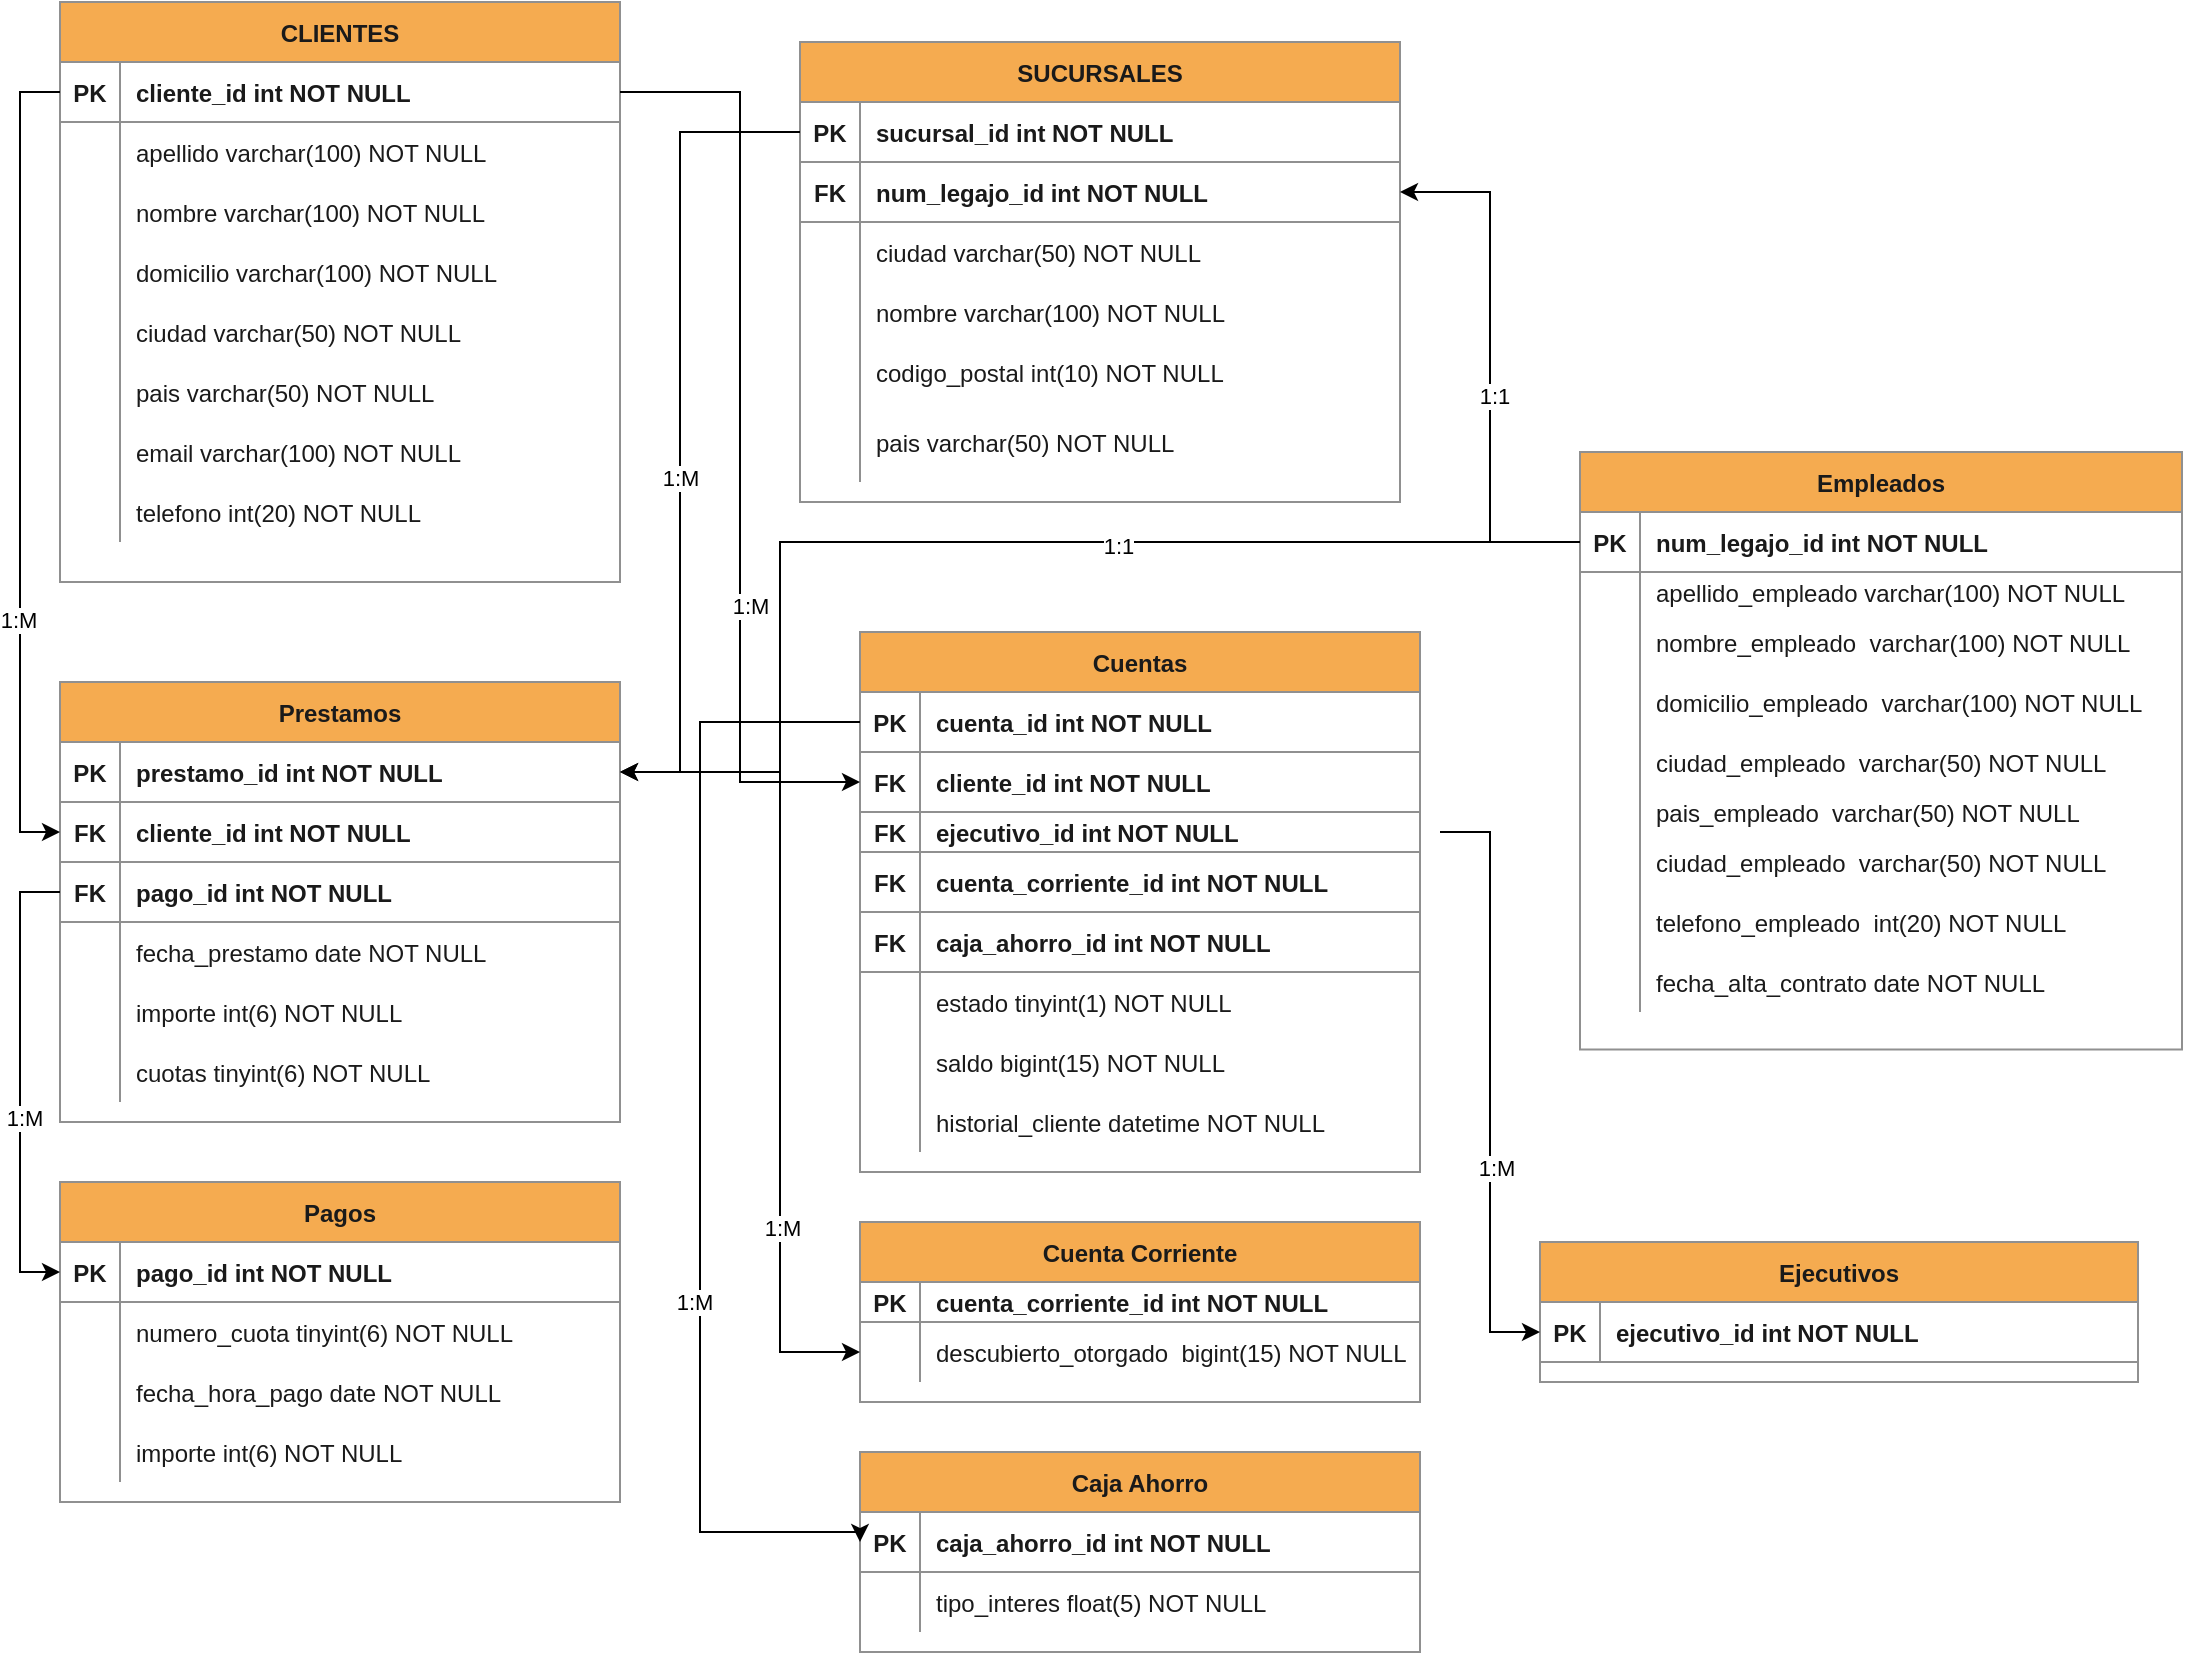 <mxfile version="21.3.5">
  <diagram name="Página-1" id="oOIk-tG8x88AoXYYn6qy">
    <mxGraphModel dx="1090" dy="993" grid="1" gridSize="10" guides="1" tooltips="1" connect="1" arrows="1" fold="1" page="1" pageScale="1" pageWidth="1100" pageHeight="850" math="0" shadow="0">
      <root>
        <mxCell id="0" />
        <mxCell id="1" parent="0" />
        <mxCell id="D1c3xxCNTyuOfjQSWumt-123" value="" style="group" vertex="1" connectable="0" parent="1">
          <mxGeometry x="30" y="15" width="280" height="290" as="geometry" />
        </mxCell>
        <mxCell id="D1c3xxCNTyuOfjQSWumt-124" value="CLIENTES" style="shape=table;startSize=30;container=1;collapsible=1;childLayout=tableLayout;fixedRows=1;rowLines=0;fontStyle=1;align=center;resizeLast=1;labelBackgroundColor=none;fillColor=#F5AB50;strokeColor=#909090;fontColor=#1A1A1A;rounded=0;" vertex="1" parent="D1c3xxCNTyuOfjQSWumt-123">
          <mxGeometry width="280" height="290" as="geometry">
            <mxRectangle x="490" y="490" width="100" height="30" as="alternateBounds" />
          </mxGeometry>
        </mxCell>
        <mxCell id="D1c3xxCNTyuOfjQSWumt-125" value="" style="shape=partialRectangle;collapsible=0;dropTarget=0;pointerEvents=0;fillColor=none;points=[[0,0.5],[1,0.5]];portConstraint=eastwest;top=0;left=0;right=0;bottom=1;labelBackgroundColor=none;strokeColor=#909090;fontColor=#1A1A1A;rounded=0;" vertex="1" parent="D1c3xxCNTyuOfjQSWumt-124">
          <mxGeometry y="30" width="280" height="30" as="geometry" />
        </mxCell>
        <mxCell id="D1c3xxCNTyuOfjQSWumt-126" value="PK" style="shape=partialRectangle;overflow=hidden;connectable=0;fillColor=none;top=0;left=0;bottom=0;right=0;fontStyle=1;labelBackgroundColor=none;strokeColor=#909090;fontColor=#1A1A1A;rounded=0;" vertex="1" parent="D1c3xxCNTyuOfjQSWumt-125">
          <mxGeometry width="30" height="30" as="geometry">
            <mxRectangle width="30" height="30" as="alternateBounds" />
          </mxGeometry>
        </mxCell>
        <mxCell id="D1c3xxCNTyuOfjQSWumt-127" value="cliente_id int NOT NULL " style="shape=partialRectangle;overflow=hidden;connectable=0;fillColor=none;top=0;left=0;bottom=0;right=0;align=left;spacingLeft=6;fontStyle=1;labelBackgroundColor=none;strokeColor=#909090;fontColor=#1A1A1A;rounded=0;" vertex="1" parent="D1c3xxCNTyuOfjQSWumt-125">
          <mxGeometry x="30" width="250" height="30" as="geometry">
            <mxRectangle width="250" height="30" as="alternateBounds" />
          </mxGeometry>
        </mxCell>
        <mxCell id="D1c3xxCNTyuOfjQSWumt-128" value="" style="shape=partialRectangle;collapsible=0;dropTarget=0;pointerEvents=0;fillColor=none;points=[[0,0.5],[1,0.5]];portConstraint=eastwest;top=0;left=0;right=0;bottom=0;labelBackgroundColor=none;strokeColor=#909090;fontColor=#1A1A1A;rounded=0;" vertex="1" parent="D1c3xxCNTyuOfjQSWumt-124">
          <mxGeometry y="60" width="280" height="30" as="geometry" />
        </mxCell>
        <mxCell id="D1c3xxCNTyuOfjQSWumt-129" value="" style="shape=partialRectangle;overflow=hidden;connectable=0;fillColor=none;top=0;left=0;bottom=0;right=0;labelBackgroundColor=none;strokeColor=#909090;fontColor=#1A1A1A;rounded=0;" vertex="1" parent="D1c3xxCNTyuOfjQSWumt-128">
          <mxGeometry width="30" height="30" as="geometry">
            <mxRectangle width="30" height="30" as="alternateBounds" />
          </mxGeometry>
        </mxCell>
        <mxCell id="D1c3xxCNTyuOfjQSWumt-130" value="apellido varchar(100) NOT NULL" style="shape=partialRectangle;overflow=hidden;connectable=0;fillColor=none;top=0;left=0;bottom=0;right=0;align=left;spacingLeft=6;labelBackgroundColor=none;strokeColor=#909090;fontColor=#1A1A1A;rounded=0;" vertex="1" parent="D1c3xxCNTyuOfjQSWumt-128">
          <mxGeometry x="30" width="250" height="30" as="geometry">
            <mxRectangle width="250" height="30" as="alternateBounds" />
          </mxGeometry>
        </mxCell>
        <mxCell id="D1c3xxCNTyuOfjQSWumt-131" value="" style="shape=partialRectangle;collapsible=0;dropTarget=0;pointerEvents=0;fillColor=none;points=[[0,0.5],[1,0.5]];portConstraint=eastwest;top=0;left=0;right=0;bottom=0;labelBackgroundColor=none;strokeColor=#909090;fontColor=#1A1A1A;rounded=0;" vertex="1" parent="D1c3xxCNTyuOfjQSWumt-124">
          <mxGeometry y="90" width="280" height="30" as="geometry" />
        </mxCell>
        <mxCell id="D1c3xxCNTyuOfjQSWumt-132" value="" style="shape=partialRectangle;overflow=hidden;connectable=0;fillColor=none;top=0;left=0;bottom=0;right=0;labelBackgroundColor=none;strokeColor=#909090;fontColor=#1A1A1A;rounded=0;" vertex="1" parent="D1c3xxCNTyuOfjQSWumt-131">
          <mxGeometry width="30" height="30" as="geometry">
            <mxRectangle width="30" height="30" as="alternateBounds" />
          </mxGeometry>
        </mxCell>
        <mxCell id="D1c3xxCNTyuOfjQSWumt-133" value="nombre varchar(100) NOT NULL" style="shape=partialRectangle;overflow=hidden;connectable=0;fillColor=none;top=0;left=0;bottom=0;right=0;align=left;spacingLeft=6;labelBackgroundColor=none;strokeColor=#909090;fontColor=#1A1A1A;rounded=0;" vertex="1" parent="D1c3xxCNTyuOfjQSWumt-131">
          <mxGeometry x="30" width="250" height="30" as="geometry">
            <mxRectangle width="250" height="30" as="alternateBounds" />
          </mxGeometry>
        </mxCell>
        <mxCell id="D1c3xxCNTyuOfjQSWumt-134" value="" style="shape=partialRectangle;collapsible=0;dropTarget=0;pointerEvents=0;fillColor=none;points=[[0,0.5],[1,0.5]];portConstraint=eastwest;top=0;left=0;right=0;bottom=0;labelBackgroundColor=none;strokeColor=#909090;fontColor=#1A1A1A;rounded=0;" vertex="1" parent="D1c3xxCNTyuOfjQSWumt-124">
          <mxGeometry y="120" width="280" height="30" as="geometry" />
        </mxCell>
        <mxCell id="D1c3xxCNTyuOfjQSWumt-135" value="" style="shape=partialRectangle;overflow=hidden;connectable=0;fillColor=none;top=0;left=0;bottom=0;right=0;labelBackgroundColor=none;strokeColor=#909090;fontColor=#1A1A1A;rounded=0;" vertex="1" parent="D1c3xxCNTyuOfjQSWumt-134">
          <mxGeometry width="30" height="30" as="geometry">
            <mxRectangle width="30" height="30" as="alternateBounds" />
          </mxGeometry>
        </mxCell>
        <mxCell id="D1c3xxCNTyuOfjQSWumt-136" value="domicilio varchar(100) NOT NULL" style="shape=partialRectangle;overflow=hidden;connectable=0;fillColor=none;top=0;left=0;bottom=0;right=0;align=left;spacingLeft=6;labelBackgroundColor=none;strokeColor=#909090;fontColor=#1A1A1A;rounded=0;" vertex="1" parent="D1c3xxCNTyuOfjQSWumt-134">
          <mxGeometry x="30" width="250" height="30" as="geometry">
            <mxRectangle width="250" height="30" as="alternateBounds" />
          </mxGeometry>
        </mxCell>
        <mxCell id="D1c3xxCNTyuOfjQSWumt-137" value="" style="shape=partialRectangle;collapsible=0;dropTarget=0;pointerEvents=0;fillColor=none;points=[[0,0.5],[1,0.5]];portConstraint=eastwest;top=0;left=0;right=0;bottom=0;labelBackgroundColor=none;strokeColor=#909090;fontColor=#1A1A1A;rounded=0;" vertex="1" parent="D1c3xxCNTyuOfjQSWumt-124">
          <mxGeometry y="150" width="280" height="30" as="geometry" />
        </mxCell>
        <mxCell id="D1c3xxCNTyuOfjQSWumt-138" value="" style="shape=partialRectangle;overflow=hidden;connectable=0;fillColor=none;top=0;left=0;bottom=0;right=0;labelBackgroundColor=none;strokeColor=#909090;fontColor=#1A1A1A;rounded=0;" vertex="1" parent="D1c3xxCNTyuOfjQSWumt-137">
          <mxGeometry width="30" height="30" as="geometry">
            <mxRectangle width="30" height="30" as="alternateBounds" />
          </mxGeometry>
        </mxCell>
        <mxCell id="D1c3xxCNTyuOfjQSWumt-139" value="ciudad varchar(50) NOT NULL" style="shape=partialRectangle;overflow=hidden;connectable=0;fillColor=none;top=0;left=0;bottom=0;right=0;align=left;spacingLeft=6;labelBackgroundColor=none;strokeColor=#909090;fontColor=#1A1A1A;rounded=0;" vertex="1" parent="D1c3xxCNTyuOfjQSWumt-137">
          <mxGeometry x="30" width="250" height="30" as="geometry">
            <mxRectangle width="250" height="30" as="alternateBounds" />
          </mxGeometry>
        </mxCell>
        <mxCell id="D1c3xxCNTyuOfjQSWumt-140" value="" style="shape=partialRectangle;collapsible=0;dropTarget=0;pointerEvents=0;fillColor=none;points=[[0,0.5],[1,0.5]];portConstraint=eastwest;top=0;left=0;right=0;bottom=0;labelBackgroundColor=none;strokeColor=#909090;fontColor=#1A1A1A;rounded=0;" vertex="1" parent="D1c3xxCNTyuOfjQSWumt-124">
          <mxGeometry y="180" width="280" height="30" as="geometry" />
        </mxCell>
        <mxCell id="D1c3xxCNTyuOfjQSWumt-141" value="" style="shape=partialRectangle;overflow=hidden;connectable=0;fillColor=none;top=0;left=0;bottom=0;right=0;labelBackgroundColor=none;strokeColor=#909090;fontColor=#1A1A1A;rounded=0;" vertex="1" parent="D1c3xxCNTyuOfjQSWumt-140">
          <mxGeometry width="30" height="30" as="geometry">
            <mxRectangle width="30" height="30" as="alternateBounds" />
          </mxGeometry>
        </mxCell>
        <mxCell id="D1c3xxCNTyuOfjQSWumt-142" value="pais varchar(50) NOT NULL" style="shape=partialRectangle;overflow=hidden;connectable=0;fillColor=none;top=0;left=0;bottom=0;right=0;align=left;spacingLeft=6;labelBackgroundColor=none;strokeColor=#909090;fontColor=#1A1A1A;rounded=0;" vertex="1" parent="D1c3xxCNTyuOfjQSWumt-140">
          <mxGeometry x="30" width="250" height="30" as="geometry">
            <mxRectangle width="250" height="30" as="alternateBounds" />
          </mxGeometry>
        </mxCell>
        <mxCell id="D1c3xxCNTyuOfjQSWumt-248" value="" style="shape=partialRectangle;collapsible=0;dropTarget=0;pointerEvents=0;fillColor=none;points=[[0,0.5],[1,0.5]];portConstraint=eastwest;top=0;left=0;right=0;bottom=0;labelBackgroundColor=none;strokeColor=#909090;fontColor=#1A1A1A;rounded=0;" vertex="1" parent="D1c3xxCNTyuOfjQSWumt-124">
          <mxGeometry y="210" width="280" height="30" as="geometry" />
        </mxCell>
        <mxCell id="D1c3xxCNTyuOfjQSWumt-249" value="" style="shape=partialRectangle;overflow=hidden;connectable=0;fillColor=none;top=0;left=0;bottom=0;right=0;labelBackgroundColor=none;strokeColor=#909090;fontColor=#1A1A1A;rounded=0;" vertex="1" parent="D1c3xxCNTyuOfjQSWumt-248">
          <mxGeometry width="30" height="30" as="geometry">
            <mxRectangle width="30" height="30" as="alternateBounds" />
          </mxGeometry>
        </mxCell>
        <mxCell id="D1c3xxCNTyuOfjQSWumt-250" value="email varchar(100) NOT NULL" style="shape=partialRectangle;overflow=hidden;connectable=0;fillColor=none;top=0;left=0;bottom=0;right=0;align=left;spacingLeft=6;labelBackgroundColor=none;strokeColor=#909090;fontColor=#1A1A1A;rounded=0;" vertex="1" parent="D1c3xxCNTyuOfjQSWumt-248">
          <mxGeometry x="30" width="250" height="30" as="geometry">
            <mxRectangle width="250" height="30" as="alternateBounds" />
          </mxGeometry>
        </mxCell>
        <mxCell id="D1c3xxCNTyuOfjQSWumt-252" value="" style="shape=partialRectangle;collapsible=0;dropTarget=0;pointerEvents=0;fillColor=none;points=[[0,0.5],[1,0.5]];portConstraint=eastwest;top=0;left=0;right=0;bottom=0;labelBackgroundColor=none;strokeColor=#909090;fontColor=#1A1A1A;rounded=0;" vertex="1" parent="D1c3xxCNTyuOfjQSWumt-124">
          <mxGeometry y="240" width="280" height="30" as="geometry" />
        </mxCell>
        <mxCell id="D1c3xxCNTyuOfjQSWumt-253" value="" style="shape=partialRectangle;overflow=hidden;connectable=0;fillColor=none;top=0;left=0;bottom=0;right=0;labelBackgroundColor=none;strokeColor=#909090;fontColor=#1A1A1A;rounded=0;" vertex="1" parent="D1c3xxCNTyuOfjQSWumt-252">
          <mxGeometry width="30" height="30" as="geometry">
            <mxRectangle width="30" height="30" as="alternateBounds" />
          </mxGeometry>
        </mxCell>
        <mxCell id="D1c3xxCNTyuOfjQSWumt-254" value="telefono int(20) NOT NULL" style="shape=partialRectangle;overflow=hidden;connectable=0;fillColor=none;top=0;left=0;bottom=0;right=0;align=left;spacingLeft=6;labelBackgroundColor=none;strokeColor=#909090;fontColor=#1A1A1A;rounded=0;" vertex="1" parent="D1c3xxCNTyuOfjQSWumt-252">
          <mxGeometry x="30" width="250" height="30" as="geometry">
            <mxRectangle width="250" height="30" as="alternateBounds" />
          </mxGeometry>
        </mxCell>
        <mxCell id="D1c3xxCNTyuOfjQSWumt-146" value="Cuentas" style="shape=table;startSize=30;container=1;collapsible=1;childLayout=tableLayout;fixedRows=1;rowLines=0;fontStyle=1;align=center;resizeLast=1;labelBackgroundColor=none;fillColor=#F5AB50;strokeColor=#909090;fontColor=#1A1A1A;rounded=0;" vertex="1" parent="1">
          <mxGeometry x="430" y="330" width="280" height="270" as="geometry">
            <mxRectangle x="490" y="490" width="100" height="30" as="alternateBounds" />
          </mxGeometry>
        </mxCell>
        <mxCell id="D1c3xxCNTyuOfjQSWumt-147" value="" style="shape=partialRectangle;collapsible=0;dropTarget=0;pointerEvents=0;fillColor=none;points=[[0,0.5],[1,0.5]];portConstraint=eastwest;top=0;left=0;right=0;bottom=1;labelBackgroundColor=none;strokeColor=#909090;fontColor=#1A1A1A;rounded=0;" vertex="1" parent="D1c3xxCNTyuOfjQSWumt-146">
          <mxGeometry y="30" width="280" height="30" as="geometry" />
        </mxCell>
        <mxCell id="D1c3xxCNTyuOfjQSWumt-148" value="PK" style="shape=partialRectangle;overflow=hidden;connectable=0;fillColor=none;top=0;left=0;bottom=0;right=0;fontStyle=1;labelBackgroundColor=none;strokeColor=#909090;fontColor=#1A1A1A;rounded=0;" vertex="1" parent="D1c3xxCNTyuOfjQSWumt-147">
          <mxGeometry width="30" height="30" as="geometry">
            <mxRectangle width="30" height="30" as="alternateBounds" />
          </mxGeometry>
        </mxCell>
        <mxCell id="D1c3xxCNTyuOfjQSWumt-149" value="cuenta_id int NOT NULL " style="shape=partialRectangle;overflow=hidden;connectable=0;fillColor=none;top=0;left=0;bottom=0;right=0;align=left;spacingLeft=6;fontStyle=1;labelBackgroundColor=none;strokeColor=#909090;fontColor=#1A1A1A;rounded=0;" vertex="1" parent="D1c3xxCNTyuOfjQSWumt-147">
          <mxGeometry x="30" width="250" height="30" as="geometry">
            <mxRectangle width="250" height="30" as="alternateBounds" />
          </mxGeometry>
        </mxCell>
        <mxCell id="D1c3xxCNTyuOfjQSWumt-338" value="" style="shape=partialRectangle;collapsible=0;dropTarget=0;pointerEvents=0;fillColor=none;points=[[0,0.5],[1,0.5]];portConstraint=eastwest;top=0;left=0;right=0;bottom=1;labelBackgroundColor=none;strokeColor=#909090;fontColor=#1A1A1A;rounded=0;" vertex="1" parent="D1c3xxCNTyuOfjQSWumt-146">
          <mxGeometry y="60" width="280" height="30" as="geometry" />
        </mxCell>
        <mxCell id="D1c3xxCNTyuOfjQSWumt-339" value="FK" style="shape=partialRectangle;overflow=hidden;connectable=0;fillColor=none;top=0;left=0;bottom=0;right=0;fontStyle=1;labelBackgroundColor=none;strokeColor=#909090;fontColor=#1A1A1A;rounded=0;" vertex="1" parent="D1c3xxCNTyuOfjQSWumt-338">
          <mxGeometry width="30" height="30" as="geometry">
            <mxRectangle width="30" height="30" as="alternateBounds" />
          </mxGeometry>
        </mxCell>
        <mxCell id="D1c3xxCNTyuOfjQSWumt-340" value="cliente_id int NOT NULL " style="shape=partialRectangle;overflow=hidden;connectable=0;fillColor=none;top=0;left=0;bottom=0;right=0;align=left;spacingLeft=6;fontStyle=1;labelBackgroundColor=none;strokeColor=#909090;fontColor=#1A1A1A;rounded=0;" vertex="1" parent="D1c3xxCNTyuOfjQSWumt-338">
          <mxGeometry x="30" width="250" height="30" as="geometry">
            <mxRectangle width="250" height="30" as="alternateBounds" />
          </mxGeometry>
        </mxCell>
        <mxCell id="D1c3xxCNTyuOfjQSWumt-167" value="" style="shape=partialRectangle;collapsible=0;dropTarget=0;pointerEvents=0;fillColor=none;points=[[0,0.5],[1,0.5]];portConstraint=eastwest;top=0;left=0;right=0;bottom=1;labelBackgroundColor=none;strokeColor=#909090;fontColor=#1A1A1A;rounded=0;" vertex="1" parent="D1c3xxCNTyuOfjQSWumt-146">
          <mxGeometry y="90" width="280" height="20" as="geometry" />
        </mxCell>
        <mxCell id="D1c3xxCNTyuOfjQSWumt-168" value="FK" style="shape=partialRectangle;overflow=hidden;connectable=0;fillColor=none;top=0;left=0;bottom=0;right=0;fontStyle=1;labelBackgroundColor=none;strokeColor=#909090;fontColor=#1A1A1A;rounded=0;" vertex="1" parent="D1c3xxCNTyuOfjQSWumt-167">
          <mxGeometry width="30" height="20" as="geometry">
            <mxRectangle width="30" height="20" as="alternateBounds" />
          </mxGeometry>
        </mxCell>
        <mxCell id="D1c3xxCNTyuOfjQSWumt-169" value="ejecutivo_id int NOT NULL " style="shape=partialRectangle;overflow=hidden;connectable=0;fillColor=none;top=0;left=0;bottom=0;right=0;align=left;spacingLeft=6;fontStyle=1;labelBackgroundColor=none;strokeColor=#909090;fontColor=#1A1A1A;rounded=0;" vertex="1" parent="D1c3xxCNTyuOfjQSWumt-167">
          <mxGeometry x="30" width="250" height="20" as="geometry">
            <mxRectangle width="250" height="20" as="alternateBounds" />
          </mxGeometry>
        </mxCell>
        <mxCell id="D1c3xxCNTyuOfjQSWumt-170" value="" style="shape=partialRectangle;collapsible=0;dropTarget=0;pointerEvents=0;fillColor=none;points=[[0,0.5],[1,0.5]];portConstraint=eastwest;top=0;left=0;right=0;bottom=1;labelBackgroundColor=none;strokeColor=#909090;fontColor=#1A1A1A;rounded=0;" vertex="1" parent="D1c3xxCNTyuOfjQSWumt-146">
          <mxGeometry y="110" width="280" height="30" as="geometry" />
        </mxCell>
        <mxCell id="D1c3xxCNTyuOfjQSWumt-171" value="FK" style="shape=partialRectangle;overflow=hidden;connectable=0;fillColor=none;top=0;left=0;bottom=0;right=0;fontStyle=1;labelBackgroundColor=none;strokeColor=#909090;fontColor=#1A1A1A;rounded=0;" vertex="1" parent="D1c3xxCNTyuOfjQSWumt-170">
          <mxGeometry width="30" height="30" as="geometry">
            <mxRectangle width="30" height="30" as="alternateBounds" />
          </mxGeometry>
        </mxCell>
        <mxCell id="D1c3xxCNTyuOfjQSWumt-172" value="cuenta_corriente_id int NOT NULL " style="shape=partialRectangle;overflow=hidden;connectable=0;fillColor=none;top=0;left=0;bottom=0;right=0;align=left;spacingLeft=6;fontStyle=1;labelBackgroundColor=none;strokeColor=#909090;fontColor=#1A1A1A;rounded=0;" vertex="1" parent="D1c3xxCNTyuOfjQSWumt-170">
          <mxGeometry x="30" width="250" height="30" as="geometry">
            <mxRectangle width="250" height="30" as="alternateBounds" />
          </mxGeometry>
        </mxCell>
        <mxCell id="D1c3xxCNTyuOfjQSWumt-356" value="" style="shape=partialRectangle;collapsible=0;dropTarget=0;pointerEvents=0;fillColor=none;points=[[0,0.5],[1,0.5]];portConstraint=eastwest;top=0;left=0;right=0;bottom=1;labelBackgroundColor=none;strokeColor=#909090;fontColor=#1A1A1A;rounded=0;" vertex="1" parent="D1c3xxCNTyuOfjQSWumt-146">
          <mxGeometry y="140" width="280" height="30" as="geometry" />
        </mxCell>
        <mxCell id="D1c3xxCNTyuOfjQSWumt-357" value="FK" style="shape=partialRectangle;overflow=hidden;connectable=0;fillColor=none;top=0;left=0;bottom=0;right=0;fontStyle=1;labelBackgroundColor=none;strokeColor=#909090;fontColor=#1A1A1A;rounded=0;" vertex="1" parent="D1c3xxCNTyuOfjQSWumt-356">
          <mxGeometry width="30" height="30" as="geometry">
            <mxRectangle width="30" height="30" as="alternateBounds" />
          </mxGeometry>
        </mxCell>
        <mxCell id="D1c3xxCNTyuOfjQSWumt-358" value="caja_ahorro_id int NOT NULL " style="shape=partialRectangle;overflow=hidden;connectable=0;fillColor=none;top=0;left=0;bottom=0;right=0;align=left;spacingLeft=6;fontStyle=1;labelBackgroundColor=none;strokeColor=#909090;fontColor=#1A1A1A;rounded=0;" vertex="1" parent="D1c3xxCNTyuOfjQSWumt-356">
          <mxGeometry x="30" width="250" height="30" as="geometry">
            <mxRectangle width="250" height="30" as="alternateBounds" />
          </mxGeometry>
        </mxCell>
        <mxCell id="D1c3xxCNTyuOfjQSWumt-150" value="" style="shape=partialRectangle;collapsible=0;dropTarget=0;pointerEvents=0;fillColor=none;points=[[0,0.5],[1,0.5]];portConstraint=eastwest;top=0;left=0;right=0;bottom=0;labelBackgroundColor=none;strokeColor=#909090;fontColor=#1A1A1A;rounded=0;" vertex="1" parent="D1c3xxCNTyuOfjQSWumt-146">
          <mxGeometry y="170" width="280" height="30" as="geometry" />
        </mxCell>
        <mxCell id="D1c3xxCNTyuOfjQSWumt-151" value="" style="shape=partialRectangle;overflow=hidden;connectable=0;fillColor=none;top=0;left=0;bottom=0;right=0;labelBackgroundColor=none;strokeColor=#909090;fontColor=#1A1A1A;rounded=0;" vertex="1" parent="D1c3xxCNTyuOfjQSWumt-150">
          <mxGeometry width="30" height="30" as="geometry">
            <mxRectangle width="30" height="30" as="alternateBounds" />
          </mxGeometry>
        </mxCell>
        <mxCell id="D1c3xxCNTyuOfjQSWumt-152" value="estado tinyint(1) NOT NULL" style="shape=partialRectangle;overflow=hidden;connectable=0;fillColor=none;top=0;left=0;bottom=0;right=0;align=left;spacingLeft=6;labelBackgroundColor=none;strokeColor=#909090;fontColor=#1A1A1A;rounded=0;" vertex="1" parent="D1c3xxCNTyuOfjQSWumt-150">
          <mxGeometry x="30" width="250" height="30" as="geometry">
            <mxRectangle width="250" height="30" as="alternateBounds" />
          </mxGeometry>
        </mxCell>
        <mxCell id="D1c3xxCNTyuOfjQSWumt-153" value="" style="shape=partialRectangle;collapsible=0;dropTarget=0;pointerEvents=0;fillColor=none;points=[[0,0.5],[1,0.5]];portConstraint=eastwest;top=0;left=0;right=0;bottom=0;labelBackgroundColor=none;strokeColor=#909090;fontColor=#1A1A1A;rounded=0;" vertex="1" parent="D1c3xxCNTyuOfjQSWumt-146">
          <mxGeometry y="200" width="280" height="30" as="geometry" />
        </mxCell>
        <mxCell id="D1c3xxCNTyuOfjQSWumt-154" value="" style="shape=partialRectangle;overflow=hidden;connectable=0;fillColor=none;top=0;left=0;bottom=0;right=0;labelBackgroundColor=none;strokeColor=#909090;fontColor=#1A1A1A;rounded=0;" vertex="1" parent="D1c3xxCNTyuOfjQSWumt-153">
          <mxGeometry width="30" height="30" as="geometry">
            <mxRectangle width="30" height="30" as="alternateBounds" />
          </mxGeometry>
        </mxCell>
        <mxCell id="D1c3xxCNTyuOfjQSWumt-155" value="saldo bigint(15) NOT NULL" style="shape=partialRectangle;overflow=hidden;connectable=0;fillColor=none;top=0;left=0;bottom=0;right=0;align=left;spacingLeft=6;labelBackgroundColor=none;strokeColor=#909090;fontColor=#1A1A1A;rounded=0;" vertex="1" parent="D1c3xxCNTyuOfjQSWumt-153">
          <mxGeometry x="30" width="250" height="30" as="geometry">
            <mxRectangle width="250" height="30" as="alternateBounds" />
          </mxGeometry>
        </mxCell>
        <mxCell id="D1c3xxCNTyuOfjQSWumt-156" value="" style="shape=partialRectangle;collapsible=0;dropTarget=0;pointerEvents=0;fillColor=none;points=[[0,0.5],[1,0.5]];portConstraint=eastwest;top=0;left=0;right=0;bottom=0;labelBackgroundColor=none;strokeColor=#909090;fontColor=#1A1A1A;rounded=0;" vertex="1" parent="D1c3xxCNTyuOfjQSWumt-146">
          <mxGeometry y="230" width="280" height="30" as="geometry" />
        </mxCell>
        <mxCell id="D1c3xxCNTyuOfjQSWumt-157" value="" style="shape=partialRectangle;overflow=hidden;connectable=0;fillColor=none;top=0;left=0;bottom=0;right=0;labelBackgroundColor=none;strokeColor=#909090;fontColor=#1A1A1A;rounded=0;" vertex="1" parent="D1c3xxCNTyuOfjQSWumt-156">
          <mxGeometry width="30" height="30" as="geometry">
            <mxRectangle width="30" height="30" as="alternateBounds" />
          </mxGeometry>
        </mxCell>
        <mxCell id="D1c3xxCNTyuOfjQSWumt-158" value="historial_cliente datetime NOT NULL" style="shape=partialRectangle;overflow=hidden;connectable=0;fillColor=none;top=0;left=0;bottom=0;right=0;align=left;spacingLeft=6;labelBackgroundColor=none;strokeColor=#909090;fontColor=#1A1A1A;rounded=0;" vertex="1" parent="D1c3xxCNTyuOfjQSWumt-156">
          <mxGeometry x="30" width="250" height="30" as="geometry">
            <mxRectangle width="250" height="30" as="alternateBounds" />
          </mxGeometry>
        </mxCell>
        <mxCell id="D1c3xxCNTyuOfjQSWumt-229" value="Cuenta Corriente" style="shape=table;startSize=30;container=1;collapsible=1;childLayout=tableLayout;fixedRows=1;rowLines=0;fontStyle=1;align=center;resizeLast=1;labelBackgroundColor=none;fillColor=#F5AB50;strokeColor=#909090;fontColor=#1A1A1A;rounded=0;" vertex="1" parent="1">
          <mxGeometry x="430" y="625" width="280" height="90" as="geometry">
            <mxRectangle x="490" y="490" width="100" height="30" as="alternateBounds" />
          </mxGeometry>
        </mxCell>
        <mxCell id="D1c3xxCNTyuOfjQSWumt-230" value="" style="shape=partialRectangle;collapsible=0;dropTarget=0;pointerEvents=0;fillColor=none;points=[[0,0.5],[1,0.5]];portConstraint=eastwest;top=0;left=0;right=0;bottom=1;labelBackgroundColor=none;strokeColor=#909090;fontColor=#1A1A1A;rounded=0;" vertex="1" parent="D1c3xxCNTyuOfjQSWumt-229">
          <mxGeometry y="30" width="280" height="20" as="geometry" />
        </mxCell>
        <mxCell id="D1c3xxCNTyuOfjQSWumt-231" value="PK" style="shape=partialRectangle;overflow=hidden;connectable=0;fillColor=none;top=0;left=0;bottom=0;right=0;fontStyle=1;labelBackgroundColor=none;strokeColor=#909090;fontColor=#1A1A1A;rounded=0;" vertex="1" parent="D1c3xxCNTyuOfjQSWumt-230">
          <mxGeometry width="30" height="20" as="geometry">
            <mxRectangle width="30" height="20" as="alternateBounds" />
          </mxGeometry>
        </mxCell>
        <mxCell id="D1c3xxCNTyuOfjQSWumt-232" value="cuenta_corriente_id int NOT NULL " style="shape=partialRectangle;overflow=hidden;connectable=0;fillColor=none;top=0;left=0;bottom=0;right=0;align=left;spacingLeft=6;fontStyle=1;labelBackgroundColor=none;strokeColor=#909090;fontColor=#1A1A1A;rounded=0;" vertex="1" parent="D1c3xxCNTyuOfjQSWumt-230">
          <mxGeometry x="30" width="250" height="20" as="geometry">
            <mxRectangle width="250" height="20" as="alternateBounds" />
          </mxGeometry>
        </mxCell>
        <mxCell id="D1c3xxCNTyuOfjQSWumt-239" value="" style="shape=partialRectangle;collapsible=0;dropTarget=0;pointerEvents=0;fillColor=none;points=[[0,0.5],[1,0.5]];portConstraint=eastwest;top=0;left=0;right=0;bottom=0;labelBackgroundColor=none;strokeColor=#909090;fontColor=#1A1A1A;rounded=0;" vertex="1" parent="D1c3xxCNTyuOfjQSWumt-229">
          <mxGeometry y="50" width="280" height="30" as="geometry" />
        </mxCell>
        <mxCell id="D1c3xxCNTyuOfjQSWumt-240" value="" style="shape=partialRectangle;overflow=hidden;connectable=0;fillColor=none;top=0;left=0;bottom=0;right=0;labelBackgroundColor=none;strokeColor=#909090;fontColor=#1A1A1A;rounded=0;" vertex="1" parent="D1c3xxCNTyuOfjQSWumt-239">
          <mxGeometry width="30" height="30" as="geometry">
            <mxRectangle width="30" height="30" as="alternateBounds" />
          </mxGeometry>
        </mxCell>
        <mxCell id="D1c3xxCNTyuOfjQSWumt-241" value="descubierto_otorgado  bigint(15) NOT NULL" style="shape=partialRectangle;overflow=hidden;connectable=0;fillColor=none;top=0;left=0;bottom=0;right=0;align=left;spacingLeft=6;labelBackgroundColor=none;strokeColor=#909090;fontColor=#1A1A1A;rounded=0;" vertex="1" parent="D1c3xxCNTyuOfjQSWumt-239">
          <mxGeometry x="30" width="250" height="30" as="geometry">
            <mxRectangle width="250" height="30" as="alternateBounds" />
          </mxGeometry>
        </mxCell>
        <mxCell id="D1c3xxCNTyuOfjQSWumt-261" value="Caja Ahorro" style="shape=table;startSize=30;container=1;collapsible=1;childLayout=tableLayout;fixedRows=1;rowLines=0;fontStyle=1;align=center;resizeLast=1;labelBackgroundColor=none;fillColor=#F5AB50;strokeColor=#909090;fontColor=#1A1A1A;rounded=0;" vertex="1" parent="1">
          <mxGeometry x="430" y="740" width="280" height="100" as="geometry">
            <mxRectangle x="490" y="490" width="100" height="30" as="alternateBounds" />
          </mxGeometry>
        </mxCell>
        <mxCell id="D1c3xxCNTyuOfjQSWumt-262" value="" style="shape=partialRectangle;collapsible=0;dropTarget=0;pointerEvents=0;fillColor=none;points=[[0,0.5],[1,0.5]];portConstraint=eastwest;top=0;left=0;right=0;bottom=1;labelBackgroundColor=none;strokeColor=#909090;fontColor=#1A1A1A;rounded=0;" vertex="1" parent="D1c3xxCNTyuOfjQSWumt-261">
          <mxGeometry y="30" width="280" height="30" as="geometry" />
        </mxCell>
        <mxCell id="D1c3xxCNTyuOfjQSWumt-263" value="PK" style="shape=partialRectangle;overflow=hidden;connectable=0;fillColor=none;top=0;left=0;bottom=0;right=0;fontStyle=1;labelBackgroundColor=none;strokeColor=#909090;fontColor=#1A1A1A;rounded=0;" vertex="1" parent="D1c3xxCNTyuOfjQSWumt-262">
          <mxGeometry width="30" height="30" as="geometry">
            <mxRectangle width="30" height="30" as="alternateBounds" />
          </mxGeometry>
        </mxCell>
        <mxCell id="D1c3xxCNTyuOfjQSWumt-264" value="caja_ahorro_id int NOT NULL " style="shape=partialRectangle;overflow=hidden;connectable=0;fillColor=none;top=0;left=0;bottom=0;right=0;align=left;spacingLeft=6;fontStyle=1;labelBackgroundColor=none;strokeColor=#909090;fontColor=#1A1A1A;rounded=0;" vertex="1" parent="D1c3xxCNTyuOfjQSWumt-262">
          <mxGeometry x="30" width="250" height="30" as="geometry">
            <mxRectangle width="250" height="30" as="alternateBounds" />
          </mxGeometry>
        </mxCell>
        <mxCell id="D1c3xxCNTyuOfjQSWumt-265" value="" style="shape=partialRectangle;collapsible=0;dropTarget=0;pointerEvents=0;fillColor=none;points=[[0,0.5],[1,0.5]];portConstraint=eastwest;top=0;left=0;right=0;bottom=0;labelBackgroundColor=none;strokeColor=#909090;fontColor=#1A1A1A;rounded=0;" vertex="1" parent="D1c3xxCNTyuOfjQSWumt-261">
          <mxGeometry y="60" width="280" height="30" as="geometry" />
        </mxCell>
        <mxCell id="D1c3xxCNTyuOfjQSWumt-266" value="" style="shape=partialRectangle;overflow=hidden;connectable=0;fillColor=none;top=0;left=0;bottom=0;right=0;labelBackgroundColor=none;strokeColor=#909090;fontColor=#1A1A1A;rounded=0;" vertex="1" parent="D1c3xxCNTyuOfjQSWumt-265">
          <mxGeometry width="30" height="30" as="geometry">
            <mxRectangle width="30" height="30" as="alternateBounds" />
          </mxGeometry>
        </mxCell>
        <mxCell id="D1c3xxCNTyuOfjQSWumt-267" value="tipo_interes float(5) NOT NULL" style="shape=partialRectangle;overflow=hidden;connectable=0;fillColor=none;top=0;left=0;bottom=0;right=0;align=left;spacingLeft=6;labelBackgroundColor=none;strokeColor=#909090;fontColor=#1A1A1A;rounded=0;" vertex="1" parent="D1c3xxCNTyuOfjQSWumt-265">
          <mxGeometry x="30" width="250" height="30" as="geometry">
            <mxRectangle width="250" height="30" as="alternateBounds" />
          </mxGeometry>
        </mxCell>
        <mxCell id="D1c3xxCNTyuOfjQSWumt-274" value="SUCURSALES" style="shape=table;startSize=30;container=1;collapsible=1;childLayout=tableLayout;fixedRows=1;rowLines=0;fontStyle=1;align=center;resizeLast=1;labelBackgroundColor=none;fillColor=#F5AB50;strokeColor=#909090;fontColor=#1A1A1A;rounded=0;" vertex="1" parent="1">
          <mxGeometry x="400" y="35" width="300" height="230" as="geometry">
            <mxRectangle x="490" y="490" width="100" height="30" as="alternateBounds" />
          </mxGeometry>
        </mxCell>
        <mxCell id="D1c3xxCNTyuOfjQSWumt-275" value="" style="shape=partialRectangle;collapsible=0;dropTarget=0;pointerEvents=0;fillColor=none;points=[[0,0.5],[1,0.5]];portConstraint=eastwest;top=0;left=0;right=0;bottom=1;labelBackgroundColor=none;strokeColor=#909090;fontColor=#1A1A1A;rounded=0;" vertex="1" parent="D1c3xxCNTyuOfjQSWumt-274">
          <mxGeometry y="30" width="300" height="30" as="geometry" />
        </mxCell>
        <mxCell id="D1c3xxCNTyuOfjQSWumt-276" value="PK" style="shape=partialRectangle;overflow=hidden;connectable=0;fillColor=none;top=0;left=0;bottom=0;right=0;fontStyle=1;labelBackgroundColor=none;strokeColor=#909090;fontColor=#1A1A1A;rounded=0;" vertex="1" parent="D1c3xxCNTyuOfjQSWumt-275">
          <mxGeometry width="30" height="30" as="geometry">
            <mxRectangle width="30" height="30" as="alternateBounds" />
          </mxGeometry>
        </mxCell>
        <mxCell id="D1c3xxCNTyuOfjQSWumt-277" value="sucursal_id int NOT NULL " style="shape=partialRectangle;overflow=hidden;connectable=0;fillColor=none;top=0;left=0;bottom=0;right=0;align=left;spacingLeft=6;fontStyle=1;labelBackgroundColor=none;strokeColor=#909090;fontColor=#1A1A1A;rounded=0;" vertex="1" parent="D1c3xxCNTyuOfjQSWumt-275">
          <mxGeometry x="30" width="270" height="30" as="geometry">
            <mxRectangle width="270" height="30" as="alternateBounds" />
          </mxGeometry>
        </mxCell>
        <mxCell id="D1c3xxCNTyuOfjQSWumt-390" value="" style="shape=partialRectangle;collapsible=0;dropTarget=0;pointerEvents=0;fillColor=none;points=[[0,0.5],[1,0.5]];portConstraint=eastwest;top=0;left=0;right=0;bottom=1;labelBackgroundColor=none;strokeColor=#909090;fontColor=#1A1A1A;rounded=0;" vertex="1" parent="D1c3xxCNTyuOfjQSWumt-274">
          <mxGeometry y="60" width="300" height="30" as="geometry" />
        </mxCell>
        <mxCell id="D1c3xxCNTyuOfjQSWumt-391" value="FK" style="shape=partialRectangle;overflow=hidden;connectable=0;fillColor=none;top=0;left=0;bottom=0;right=0;fontStyle=1;labelBackgroundColor=none;strokeColor=#909090;fontColor=#1A1A1A;rounded=0;" vertex="1" parent="D1c3xxCNTyuOfjQSWumt-390">
          <mxGeometry width="30" height="30" as="geometry">
            <mxRectangle width="30" height="30" as="alternateBounds" />
          </mxGeometry>
        </mxCell>
        <mxCell id="D1c3xxCNTyuOfjQSWumt-392" value="num_legajo_id int NOT NULL " style="shape=partialRectangle;overflow=hidden;connectable=0;fillColor=none;top=0;left=0;bottom=0;right=0;align=left;spacingLeft=6;fontStyle=1;labelBackgroundColor=none;strokeColor=#909090;fontColor=#1A1A1A;rounded=0;" vertex="1" parent="D1c3xxCNTyuOfjQSWumt-390">
          <mxGeometry x="30" width="270" height="30" as="geometry">
            <mxRectangle width="270" height="30" as="alternateBounds" />
          </mxGeometry>
        </mxCell>
        <mxCell id="D1c3xxCNTyuOfjQSWumt-278" value="" style="shape=partialRectangle;collapsible=0;dropTarget=0;pointerEvents=0;fillColor=none;points=[[0,0.5],[1,0.5]];portConstraint=eastwest;top=0;left=0;right=0;bottom=0;labelBackgroundColor=none;strokeColor=#909090;fontColor=#1A1A1A;rounded=0;" vertex="1" parent="D1c3xxCNTyuOfjQSWumt-274">
          <mxGeometry y="90" width="300" height="30" as="geometry" />
        </mxCell>
        <mxCell id="D1c3xxCNTyuOfjQSWumt-279" value="" style="shape=partialRectangle;overflow=hidden;connectable=0;fillColor=none;top=0;left=0;bottom=0;right=0;labelBackgroundColor=none;strokeColor=#909090;fontColor=#1A1A1A;rounded=0;" vertex="1" parent="D1c3xxCNTyuOfjQSWumt-278">
          <mxGeometry width="30" height="30" as="geometry">
            <mxRectangle width="30" height="30" as="alternateBounds" />
          </mxGeometry>
        </mxCell>
        <mxCell id="D1c3xxCNTyuOfjQSWumt-280" value="ciudad varchar(50) NOT NULL" style="shape=partialRectangle;overflow=hidden;connectable=0;fillColor=none;top=0;left=0;bottom=0;right=0;align=left;spacingLeft=6;labelBackgroundColor=none;strokeColor=#909090;fontColor=#1A1A1A;rounded=0;" vertex="1" parent="D1c3xxCNTyuOfjQSWumt-278">
          <mxGeometry x="30" width="270" height="30" as="geometry">
            <mxRectangle width="270" height="30" as="alternateBounds" />
          </mxGeometry>
        </mxCell>
        <mxCell id="D1c3xxCNTyuOfjQSWumt-284" value="" style="shape=partialRectangle;collapsible=0;dropTarget=0;pointerEvents=0;fillColor=none;points=[[0,0.5],[1,0.5]];portConstraint=eastwest;top=0;left=0;right=0;bottom=0;labelBackgroundColor=none;strokeColor=#909090;fontColor=#1A1A1A;rounded=0;" vertex="1" parent="D1c3xxCNTyuOfjQSWumt-274">
          <mxGeometry y="120" width="300" height="30" as="geometry" />
        </mxCell>
        <mxCell id="D1c3xxCNTyuOfjQSWumt-285" value="" style="shape=partialRectangle;overflow=hidden;connectable=0;fillColor=none;top=0;left=0;bottom=0;right=0;labelBackgroundColor=none;strokeColor=#909090;fontColor=#1A1A1A;rounded=0;" vertex="1" parent="D1c3xxCNTyuOfjQSWumt-284">
          <mxGeometry width="30" height="30" as="geometry">
            <mxRectangle width="30" height="30" as="alternateBounds" />
          </mxGeometry>
        </mxCell>
        <mxCell id="D1c3xxCNTyuOfjQSWumt-286" value="nombre varchar(100) NOT NULL" style="shape=partialRectangle;overflow=hidden;connectable=0;fillColor=none;top=0;left=0;bottom=0;right=0;align=left;spacingLeft=6;labelBackgroundColor=none;strokeColor=#909090;fontColor=#1A1A1A;rounded=0;" vertex="1" parent="D1c3xxCNTyuOfjQSWumt-284">
          <mxGeometry x="30" width="270" height="30" as="geometry">
            <mxRectangle width="270" height="30" as="alternateBounds" />
          </mxGeometry>
        </mxCell>
        <mxCell id="D1c3xxCNTyuOfjQSWumt-287" value="" style="shape=partialRectangle;collapsible=0;dropTarget=0;pointerEvents=0;fillColor=none;points=[[0,0.5],[1,0.5]];portConstraint=eastwest;top=0;left=0;right=0;bottom=0;labelBackgroundColor=none;strokeColor=#909090;fontColor=#1A1A1A;rounded=0;" vertex="1" parent="D1c3xxCNTyuOfjQSWumt-274">
          <mxGeometry y="150" width="300" height="30" as="geometry" />
        </mxCell>
        <mxCell id="D1c3xxCNTyuOfjQSWumt-288" value="" style="shape=partialRectangle;overflow=hidden;connectable=0;fillColor=none;top=0;left=0;bottom=0;right=0;labelBackgroundColor=none;strokeColor=#909090;fontColor=#1A1A1A;rounded=0;" vertex="1" parent="D1c3xxCNTyuOfjQSWumt-287">
          <mxGeometry width="30" height="30" as="geometry">
            <mxRectangle width="30" height="30" as="alternateBounds" />
          </mxGeometry>
        </mxCell>
        <mxCell id="D1c3xxCNTyuOfjQSWumt-289" value="codigo_postal int(10) NOT NULL" style="shape=partialRectangle;overflow=hidden;connectable=0;fillColor=none;top=0;left=0;bottom=0;right=0;align=left;spacingLeft=6;labelBackgroundColor=none;strokeColor=#909090;fontColor=#1A1A1A;rounded=0;" vertex="1" parent="D1c3xxCNTyuOfjQSWumt-287">
          <mxGeometry x="30" width="270" height="30" as="geometry">
            <mxRectangle width="270" height="30" as="alternateBounds" />
          </mxGeometry>
        </mxCell>
        <mxCell id="D1c3xxCNTyuOfjQSWumt-290" value="" style="shape=partialRectangle;collapsible=0;dropTarget=0;pointerEvents=0;fillColor=none;points=[[0,0.5],[1,0.5]];portConstraint=eastwest;top=0;left=0;right=0;bottom=0;labelBackgroundColor=none;strokeColor=#909090;fontColor=#1A1A1A;rounded=0;" vertex="1" parent="D1c3xxCNTyuOfjQSWumt-274">
          <mxGeometry y="180" width="300" height="40" as="geometry" />
        </mxCell>
        <mxCell id="D1c3xxCNTyuOfjQSWumt-291" value="" style="shape=partialRectangle;overflow=hidden;connectable=0;fillColor=none;top=0;left=0;bottom=0;right=0;labelBackgroundColor=none;strokeColor=#909090;fontColor=#1A1A1A;rounded=0;" vertex="1" parent="D1c3xxCNTyuOfjQSWumt-290">
          <mxGeometry width="30" height="40" as="geometry">
            <mxRectangle width="30" height="40" as="alternateBounds" />
          </mxGeometry>
        </mxCell>
        <mxCell id="D1c3xxCNTyuOfjQSWumt-292" value="pais varchar(50) NOT NULL" style="shape=partialRectangle;overflow=hidden;connectable=0;fillColor=none;top=0;left=0;bottom=0;right=0;align=left;spacingLeft=6;labelBackgroundColor=none;strokeColor=#909090;fontColor=#1A1A1A;rounded=0;" vertex="1" parent="D1c3xxCNTyuOfjQSWumt-290">
          <mxGeometry x="30" width="270" height="40" as="geometry">
            <mxRectangle width="270" height="40" as="alternateBounds" />
          </mxGeometry>
        </mxCell>
        <mxCell id="D1c3xxCNTyuOfjQSWumt-294" value="Prestamos" style="shape=table;startSize=30;container=1;collapsible=1;childLayout=tableLayout;fixedRows=1;rowLines=0;fontStyle=1;align=center;resizeLast=1;labelBackgroundColor=none;fillColor=#F5AB50;strokeColor=#909090;fontColor=#1A1A1A;rounded=0;" vertex="1" parent="1">
          <mxGeometry x="30" y="355" width="280" height="220" as="geometry">
            <mxRectangle x="490" y="490" width="100" height="30" as="alternateBounds" />
          </mxGeometry>
        </mxCell>
        <mxCell id="D1c3xxCNTyuOfjQSWumt-295" value="" style="shape=partialRectangle;collapsible=0;dropTarget=0;pointerEvents=0;fillColor=none;points=[[0,0.5],[1,0.5]];portConstraint=eastwest;top=0;left=0;right=0;bottom=1;labelBackgroundColor=none;strokeColor=#909090;fontColor=#1A1A1A;rounded=0;" vertex="1" parent="D1c3xxCNTyuOfjQSWumt-294">
          <mxGeometry y="30" width="280" height="30" as="geometry" />
        </mxCell>
        <mxCell id="D1c3xxCNTyuOfjQSWumt-296" value="PK" style="shape=partialRectangle;overflow=hidden;connectable=0;fillColor=none;top=0;left=0;bottom=0;right=0;fontStyle=1;labelBackgroundColor=none;strokeColor=#909090;fontColor=#1A1A1A;rounded=0;" vertex="1" parent="D1c3xxCNTyuOfjQSWumt-295">
          <mxGeometry width="30" height="30" as="geometry">
            <mxRectangle width="30" height="30" as="alternateBounds" />
          </mxGeometry>
        </mxCell>
        <mxCell id="D1c3xxCNTyuOfjQSWumt-297" value="prestamo_id int NOT NULL " style="shape=partialRectangle;overflow=hidden;connectable=0;fillColor=none;top=0;left=0;bottom=0;right=0;align=left;spacingLeft=6;fontStyle=1;labelBackgroundColor=none;strokeColor=#909090;fontColor=#1A1A1A;rounded=0;" vertex="1" parent="D1c3xxCNTyuOfjQSWumt-295">
          <mxGeometry x="30" width="250" height="30" as="geometry">
            <mxRectangle width="250" height="30" as="alternateBounds" />
          </mxGeometry>
        </mxCell>
        <mxCell id="D1c3xxCNTyuOfjQSWumt-341" value="" style="shape=partialRectangle;collapsible=0;dropTarget=0;pointerEvents=0;fillColor=none;points=[[0,0.5],[1,0.5]];portConstraint=eastwest;top=0;left=0;right=0;bottom=1;labelBackgroundColor=none;strokeColor=#909090;fontColor=#1A1A1A;rounded=0;" vertex="1" parent="D1c3xxCNTyuOfjQSWumt-294">
          <mxGeometry y="60" width="280" height="30" as="geometry" />
        </mxCell>
        <mxCell id="D1c3xxCNTyuOfjQSWumt-342" value="FK" style="shape=partialRectangle;overflow=hidden;connectable=0;fillColor=none;top=0;left=0;bottom=0;right=0;fontStyle=1;labelBackgroundColor=none;strokeColor=#909090;fontColor=#1A1A1A;rounded=0;" vertex="1" parent="D1c3xxCNTyuOfjQSWumt-341">
          <mxGeometry width="30" height="30" as="geometry">
            <mxRectangle width="30" height="30" as="alternateBounds" />
          </mxGeometry>
        </mxCell>
        <mxCell id="D1c3xxCNTyuOfjQSWumt-343" value="cliente_id int NOT NULL " style="shape=partialRectangle;overflow=hidden;connectable=0;fillColor=none;top=0;left=0;bottom=0;right=0;align=left;spacingLeft=6;fontStyle=1;labelBackgroundColor=none;strokeColor=#909090;fontColor=#1A1A1A;rounded=0;" vertex="1" parent="D1c3xxCNTyuOfjQSWumt-341">
          <mxGeometry x="30" width="250" height="30" as="geometry">
            <mxRectangle width="250" height="30" as="alternateBounds" />
          </mxGeometry>
        </mxCell>
        <mxCell id="D1c3xxCNTyuOfjQSWumt-310" value="" style="shape=partialRectangle;collapsible=0;dropTarget=0;pointerEvents=0;fillColor=none;points=[[0,0.5],[1,0.5]];portConstraint=eastwest;top=0;left=0;right=0;bottom=1;labelBackgroundColor=none;strokeColor=#909090;fontColor=#1A1A1A;rounded=0;" vertex="1" parent="D1c3xxCNTyuOfjQSWumt-294">
          <mxGeometry y="90" width="280" height="30" as="geometry" />
        </mxCell>
        <mxCell id="D1c3xxCNTyuOfjQSWumt-311" value="FK" style="shape=partialRectangle;overflow=hidden;connectable=0;fillColor=none;top=0;left=0;bottom=0;right=0;fontStyle=1;labelBackgroundColor=none;strokeColor=#909090;fontColor=#1A1A1A;rounded=0;" vertex="1" parent="D1c3xxCNTyuOfjQSWumt-310">
          <mxGeometry width="30" height="30" as="geometry">
            <mxRectangle width="30" height="30" as="alternateBounds" />
          </mxGeometry>
        </mxCell>
        <mxCell id="D1c3xxCNTyuOfjQSWumt-312" value="pago_id int NOT NULL " style="shape=partialRectangle;overflow=hidden;connectable=0;fillColor=none;top=0;left=0;bottom=0;right=0;align=left;spacingLeft=6;fontStyle=1;labelBackgroundColor=none;strokeColor=#909090;fontColor=#1A1A1A;rounded=0;" vertex="1" parent="D1c3xxCNTyuOfjQSWumt-310">
          <mxGeometry x="30" width="250" height="30" as="geometry">
            <mxRectangle width="250" height="30" as="alternateBounds" />
          </mxGeometry>
        </mxCell>
        <mxCell id="D1c3xxCNTyuOfjQSWumt-298" value="" style="shape=partialRectangle;collapsible=0;dropTarget=0;pointerEvents=0;fillColor=none;points=[[0,0.5],[1,0.5]];portConstraint=eastwest;top=0;left=0;right=0;bottom=0;labelBackgroundColor=none;strokeColor=#909090;fontColor=#1A1A1A;rounded=0;" vertex="1" parent="D1c3xxCNTyuOfjQSWumt-294">
          <mxGeometry y="120" width="280" height="30" as="geometry" />
        </mxCell>
        <mxCell id="D1c3xxCNTyuOfjQSWumt-299" value="" style="shape=partialRectangle;overflow=hidden;connectable=0;fillColor=none;top=0;left=0;bottom=0;right=0;labelBackgroundColor=none;strokeColor=#909090;fontColor=#1A1A1A;rounded=0;" vertex="1" parent="D1c3xxCNTyuOfjQSWumt-298">
          <mxGeometry width="30" height="30" as="geometry">
            <mxRectangle width="30" height="30" as="alternateBounds" />
          </mxGeometry>
        </mxCell>
        <mxCell id="D1c3xxCNTyuOfjQSWumt-300" value="fecha_prestamo date NOT NULL" style="shape=partialRectangle;overflow=hidden;connectable=0;fillColor=none;top=0;left=0;bottom=0;right=0;align=left;spacingLeft=6;labelBackgroundColor=none;strokeColor=#909090;fontColor=#1A1A1A;rounded=0;" vertex="1" parent="D1c3xxCNTyuOfjQSWumt-298">
          <mxGeometry x="30" width="250" height="30" as="geometry">
            <mxRectangle width="250" height="30" as="alternateBounds" />
          </mxGeometry>
        </mxCell>
        <mxCell id="D1c3xxCNTyuOfjQSWumt-301" value="" style="shape=partialRectangle;collapsible=0;dropTarget=0;pointerEvents=0;fillColor=none;points=[[0,0.5],[1,0.5]];portConstraint=eastwest;top=0;left=0;right=0;bottom=0;labelBackgroundColor=none;strokeColor=#909090;fontColor=#1A1A1A;rounded=0;" vertex="1" parent="D1c3xxCNTyuOfjQSWumt-294">
          <mxGeometry y="150" width="280" height="30" as="geometry" />
        </mxCell>
        <mxCell id="D1c3xxCNTyuOfjQSWumt-302" value="" style="shape=partialRectangle;overflow=hidden;connectable=0;fillColor=none;top=0;left=0;bottom=0;right=0;labelBackgroundColor=none;strokeColor=#909090;fontColor=#1A1A1A;rounded=0;" vertex="1" parent="D1c3xxCNTyuOfjQSWumt-301">
          <mxGeometry width="30" height="30" as="geometry">
            <mxRectangle width="30" height="30" as="alternateBounds" />
          </mxGeometry>
        </mxCell>
        <mxCell id="D1c3xxCNTyuOfjQSWumt-303" value="importe int(6) NOT NULL" style="shape=partialRectangle;overflow=hidden;connectable=0;fillColor=none;top=0;left=0;bottom=0;right=0;align=left;spacingLeft=6;labelBackgroundColor=none;strokeColor=#909090;fontColor=#1A1A1A;rounded=0;" vertex="1" parent="D1c3xxCNTyuOfjQSWumt-301">
          <mxGeometry x="30" width="250" height="30" as="geometry">
            <mxRectangle width="250" height="30" as="alternateBounds" />
          </mxGeometry>
        </mxCell>
        <mxCell id="D1c3xxCNTyuOfjQSWumt-304" value="" style="shape=partialRectangle;collapsible=0;dropTarget=0;pointerEvents=0;fillColor=none;points=[[0,0.5],[1,0.5]];portConstraint=eastwest;top=0;left=0;right=0;bottom=0;labelBackgroundColor=none;strokeColor=#909090;fontColor=#1A1A1A;rounded=0;" vertex="1" parent="D1c3xxCNTyuOfjQSWumt-294">
          <mxGeometry y="180" width="280" height="30" as="geometry" />
        </mxCell>
        <mxCell id="D1c3xxCNTyuOfjQSWumt-305" value="" style="shape=partialRectangle;overflow=hidden;connectable=0;fillColor=none;top=0;left=0;bottom=0;right=0;labelBackgroundColor=none;strokeColor=#909090;fontColor=#1A1A1A;rounded=0;" vertex="1" parent="D1c3xxCNTyuOfjQSWumt-304">
          <mxGeometry width="30" height="30" as="geometry">
            <mxRectangle width="30" height="30" as="alternateBounds" />
          </mxGeometry>
        </mxCell>
        <mxCell id="D1c3xxCNTyuOfjQSWumt-306" value="cuotas tinyint(6) NOT NULL" style="shape=partialRectangle;overflow=hidden;connectable=0;fillColor=none;top=0;left=0;bottom=0;right=0;align=left;spacingLeft=6;labelBackgroundColor=none;strokeColor=#909090;fontColor=#1A1A1A;rounded=0;" vertex="1" parent="D1c3xxCNTyuOfjQSWumt-304">
          <mxGeometry x="30" width="250" height="30" as="geometry">
            <mxRectangle width="250" height="30" as="alternateBounds" />
          </mxGeometry>
        </mxCell>
        <mxCell id="D1c3xxCNTyuOfjQSWumt-313" value="Pagos" style="shape=table;startSize=30;container=1;collapsible=1;childLayout=tableLayout;fixedRows=1;rowLines=0;fontStyle=1;align=center;resizeLast=1;labelBackgroundColor=none;fillColor=#F5AB50;strokeColor=#909090;fontColor=#1A1A1A;rounded=0;" vertex="1" parent="1">
          <mxGeometry x="30" y="605" width="280" height="160" as="geometry">
            <mxRectangle x="490" y="490" width="100" height="30" as="alternateBounds" />
          </mxGeometry>
        </mxCell>
        <mxCell id="D1c3xxCNTyuOfjQSWumt-314" value="" style="shape=partialRectangle;collapsible=0;dropTarget=0;pointerEvents=0;fillColor=none;points=[[0,0.5],[1,0.5]];portConstraint=eastwest;top=0;left=0;right=0;bottom=1;labelBackgroundColor=none;strokeColor=#909090;fontColor=#1A1A1A;rounded=0;" vertex="1" parent="D1c3xxCNTyuOfjQSWumt-313">
          <mxGeometry y="30" width="280" height="30" as="geometry" />
        </mxCell>
        <mxCell id="D1c3xxCNTyuOfjQSWumt-315" value="PK" style="shape=partialRectangle;overflow=hidden;connectable=0;fillColor=none;top=0;left=0;bottom=0;right=0;fontStyle=1;labelBackgroundColor=none;strokeColor=#909090;fontColor=#1A1A1A;rounded=0;" vertex="1" parent="D1c3xxCNTyuOfjQSWumt-314">
          <mxGeometry width="30" height="30" as="geometry">
            <mxRectangle width="30" height="30" as="alternateBounds" />
          </mxGeometry>
        </mxCell>
        <mxCell id="D1c3xxCNTyuOfjQSWumt-316" value="pago_id int NOT NULL " style="shape=partialRectangle;overflow=hidden;connectable=0;fillColor=none;top=0;left=0;bottom=0;right=0;align=left;spacingLeft=6;fontStyle=1;labelBackgroundColor=none;strokeColor=#909090;fontColor=#1A1A1A;rounded=0;" vertex="1" parent="D1c3xxCNTyuOfjQSWumt-314">
          <mxGeometry x="30" width="250" height="30" as="geometry">
            <mxRectangle width="250" height="30" as="alternateBounds" />
          </mxGeometry>
        </mxCell>
        <mxCell id="D1c3xxCNTyuOfjQSWumt-320" value="" style="shape=partialRectangle;collapsible=0;dropTarget=0;pointerEvents=0;fillColor=none;points=[[0,0.5],[1,0.5]];portConstraint=eastwest;top=0;left=0;right=0;bottom=0;labelBackgroundColor=none;strokeColor=#909090;fontColor=#1A1A1A;rounded=0;" vertex="1" parent="D1c3xxCNTyuOfjQSWumt-313">
          <mxGeometry y="60" width="280" height="30" as="geometry" />
        </mxCell>
        <mxCell id="D1c3xxCNTyuOfjQSWumt-321" value="" style="shape=partialRectangle;overflow=hidden;connectable=0;fillColor=none;top=0;left=0;bottom=0;right=0;labelBackgroundColor=none;strokeColor=#909090;fontColor=#1A1A1A;rounded=0;" vertex="1" parent="D1c3xxCNTyuOfjQSWumt-320">
          <mxGeometry width="30" height="30" as="geometry">
            <mxRectangle width="30" height="30" as="alternateBounds" />
          </mxGeometry>
        </mxCell>
        <mxCell id="D1c3xxCNTyuOfjQSWumt-322" value="numero_cuota tinyint(6) NOT NULL" style="shape=partialRectangle;overflow=hidden;connectable=0;fillColor=none;top=0;left=0;bottom=0;right=0;align=left;spacingLeft=6;labelBackgroundColor=none;strokeColor=#909090;fontColor=#1A1A1A;rounded=0;" vertex="1" parent="D1c3xxCNTyuOfjQSWumt-320">
          <mxGeometry x="30" width="250" height="30" as="geometry">
            <mxRectangle width="250" height="30" as="alternateBounds" />
          </mxGeometry>
        </mxCell>
        <mxCell id="D1c3xxCNTyuOfjQSWumt-323" value="" style="shape=partialRectangle;collapsible=0;dropTarget=0;pointerEvents=0;fillColor=none;points=[[0,0.5],[1,0.5]];portConstraint=eastwest;top=0;left=0;right=0;bottom=0;labelBackgroundColor=none;strokeColor=#909090;fontColor=#1A1A1A;rounded=0;" vertex="1" parent="D1c3xxCNTyuOfjQSWumt-313">
          <mxGeometry y="90" width="280" height="30" as="geometry" />
        </mxCell>
        <mxCell id="D1c3xxCNTyuOfjQSWumt-324" value="" style="shape=partialRectangle;overflow=hidden;connectable=0;fillColor=none;top=0;left=0;bottom=0;right=0;labelBackgroundColor=none;strokeColor=#909090;fontColor=#1A1A1A;rounded=0;" vertex="1" parent="D1c3xxCNTyuOfjQSWumt-323">
          <mxGeometry width="30" height="30" as="geometry">
            <mxRectangle width="30" height="30" as="alternateBounds" />
          </mxGeometry>
        </mxCell>
        <mxCell id="D1c3xxCNTyuOfjQSWumt-325" value="fecha_hora_pago date NOT NULL" style="shape=partialRectangle;overflow=hidden;connectable=0;fillColor=none;top=0;left=0;bottom=0;right=0;align=left;spacingLeft=6;labelBackgroundColor=none;strokeColor=#909090;fontColor=#1A1A1A;rounded=0;" vertex="1" parent="D1c3xxCNTyuOfjQSWumt-323">
          <mxGeometry x="30" width="250" height="30" as="geometry">
            <mxRectangle width="250" height="30" as="alternateBounds" />
          </mxGeometry>
        </mxCell>
        <mxCell id="D1c3xxCNTyuOfjQSWumt-326" value="" style="shape=partialRectangle;collapsible=0;dropTarget=0;pointerEvents=0;fillColor=none;points=[[0,0.5],[1,0.5]];portConstraint=eastwest;top=0;left=0;right=0;bottom=0;labelBackgroundColor=none;strokeColor=#909090;fontColor=#1A1A1A;rounded=0;" vertex="1" parent="D1c3xxCNTyuOfjQSWumt-313">
          <mxGeometry y="120" width="280" height="30" as="geometry" />
        </mxCell>
        <mxCell id="D1c3xxCNTyuOfjQSWumt-327" value="" style="shape=partialRectangle;overflow=hidden;connectable=0;fillColor=none;top=0;left=0;bottom=0;right=0;labelBackgroundColor=none;strokeColor=#909090;fontColor=#1A1A1A;rounded=0;" vertex="1" parent="D1c3xxCNTyuOfjQSWumt-326">
          <mxGeometry width="30" height="30" as="geometry">
            <mxRectangle width="30" height="30" as="alternateBounds" />
          </mxGeometry>
        </mxCell>
        <mxCell id="D1c3xxCNTyuOfjQSWumt-328" value="importe int(6) NOT NULL" style="shape=partialRectangle;overflow=hidden;connectable=0;fillColor=none;top=0;left=0;bottom=0;right=0;align=left;spacingLeft=6;labelBackgroundColor=none;strokeColor=#909090;fontColor=#1A1A1A;rounded=0;" vertex="1" parent="D1c3xxCNTyuOfjQSWumt-326">
          <mxGeometry x="30" width="250" height="30" as="geometry">
            <mxRectangle width="250" height="30" as="alternateBounds" />
          </mxGeometry>
        </mxCell>
        <mxCell id="D1c3xxCNTyuOfjQSWumt-329" value="Ejecutivos" style="shape=table;startSize=30;container=1;collapsible=1;childLayout=tableLayout;fixedRows=1;rowLines=0;fontStyle=1;align=center;resizeLast=1;labelBackgroundColor=none;fillColor=#F5AB50;strokeColor=#909090;fontColor=#1A1A1A;rounded=0;" vertex="1" parent="1">
          <mxGeometry x="770" y="635" width="299" height="70" as="geometry">
            <mxRectangle x="490" y="490" width="100" height="30" as="alternateBounds" />
          </mxGeometry>
        </mxCell>
        <mxCell id="D1c3xxCNTyuOfjQSWumt-330" value="" style="shape=partialRectangle;collapsible=0;dropTarget=0;pointerEvents=0;fillColor=none;points=[[0,0.5],[1,0.5]];portConstraint=eastwest;top=0;left=0;right=0;bottom=1;labelBackgroundColor=none;strokeColor=#909090;fontColor=#1A1A1A;rounded=0;" vertex="1" parent="D1c3xxCNTyuOfjQSWumt-329">
          <mxGeometry y="30" width="299" height="30" as="geometry" />
        </mxCell>
        <mxCell id="D1c3xxCNTyuOfjQSWumt-331" value="PK" style="shape=partialRectangle;overflow=hidden;connectable=0;fillColor=none;top=0;left=0;bottom=0;right=0;fontStyle=1;labelBackgroundColor=none;strokeColor=#909090;fontColor=#1A1A1A;rounded=0;" vertex="1" parent="D1c3xxCNTyuOfjQSWumt-330">
          <mxGeometry width="30" height="30" as="geometry">
            <mxRectangle width="30" height="30" as="alternateBounds" />
          </mxGeometry>
        </mxCell>
        <mxCell id="D1c3xxCNTyuOfjQSWumt-332" value="ejecutivo_id int NOT NULL " style="shape=partialRectangle;overflow=hidden;connectable=0;fillColor=none;top=0;left=0;bottom=0;right=0;align=left;spacingLeft=6;fontStyle=1;labelBackgroundColor=none;strokeColor=#909090;fontColor=#1A1A1A;rounded=0;" vertex="1" parent="D1c3xxCNTyuOfjQSWumt-330">
          <mxGeometry x="30" width="269" height="30" as="geometry">
            <mxRectangle width="269" height="30" as="alternateBounds" />
          </mxGeometry>
        </mxCell>
        <mxCell id="D1c3xxCNTyuOfjQSWumt-174" value="Empleados" style="shape=table;startSize=30;container=1;collapsible=1;childLayout=tableLayout;fixedRows=1;rowLines=0;fontStyle=1;align=center;resizeLast=1;labelBackgroundColor=none;fillColor=#F5AB50;strokeColor=#909090;fontColor=#1A1A1A;rounded=0;" vertex="1" parent="1">
          <mxGeometry x="790" y="240" width="301" height="298.75" as="geometry">
            <mxRectangle x="490" y="490" width="100" height="30" as="alternateBounds" />
          </mxGeometry>
        </mxCell>
        <mxCell id="D1c3xxCNTyuOfjQSWumt-175" value="" style="shape=partialRectangle;collapsible=0;dropTarget=0;pointerEvents=0;fillColor=none;points=[[0,0.5],[1,0.5]];portConstraint=eastwest;top=0;left=0;right=0;bottom=1;labelBackgroundColor=none;strokeColor=#909090;fontColor=#1A1A1A;rounded=0;" vertex="1" parent="D1c3xxCNTyuOfjQSWumt-174">
          <mxGeometry y="30" width="301" height="30" as="geometry" />
        </mxCell>
        <mxCell id="D1c3xxCNTyuOfjQSWumt-176" value="PK" style="shape=partialRectangle;overflow=hidden;connectable=0;fillColor=none;top=0;left=0;bottom=0;right=0;fontStyle=1;labelBackgroundColor=none;strokeColor=#909090;fontColor=#1A1A1A;rounded=0;" vertex="1" parent="D1c3xxCNTyuOfjQSWumt-175">
          <mxGeometry width="30" height="30" as="geometry">
            <mxRectangle width="30" height="30" as="alternateBounds" />
          </mxGeometry>
        </mxCell>
        <mxCell id="D1c3xxCNTyuOfjQSWumt-177" value="num_legajo_id int NOT NULL " style="shape=partialRectangle;overflow=hidden;connectable=0;fillColor=none;top=0;left=0;bottom=0;right=0;align=left;spacingLeft=6;fontStyle=1;labelBackgroundColor=none;strokeColor=#909090;fontColor=#1A1A1A;rounded=0;" vertex="1" parent="D1c3xxCNTyuOfjQSWumt-175">
          <mxGeometry x="30" width="271" height="30" as="geometry">
            <mxRectangle width="271" height="30" as="alternateBounds" />
          </mxGeometry>
        </mxCell>
        <mxCell id="D1c3xxCNTyuOfjQSWumt-178" value="" style="shape=partialRectangle;collapsible=0;dropTarget=0;pointerEvents=0;fillColor=none;points=[[0,0.5],[1,0.5]];portConstraint=eastwest;top=0;left=0;right=0;bottom=0;labelBackgroundColor=none;strokeColor=#909090;fontColor=#1A1A1A;rounded=0;" vertex="1" parent="D1c3xxCNTyuOfjQSWumt-174">
          <mxGeometry y="60" width="301" height="20" as="geometry" />
        </mxCell>
        <mxCell id="D1c3xxCNTyuOfjQSWumt-179" value="" style="shape=partialRectangle;overflow=hidden;connectable=0;fillColor=none;top=0;left=0;bottom=0;right=0;labelBackgroundColor=none;strokeColor=#909090;fontColor=#1A1A1A;rounded=0;" vertex="1" parent="D1c3xxCNTyuOfjQSWumt-178">
          <mxGeometry width="30" height="20" as="geometry">
            <mxRectangle width="30" height="20" as="alternateBounds" />
          </mxGeometry>
        </mxCell>
        <mxCell id="D1c3xxCNTyuOfjQSWumt-180" value="apellido_empleado varchar(100) NOT NULL" style="shape=partialRectangle;overflow=hidden;connectable=0;fillColor=none;top=0;left=0;bottom=0;right=0;align=left;spacingLeft=6;labelBackgroundColor=none;strokeColor=#909090;fontColor=#1A1A1A;rounded=0;" vertex="1" parent="D1c3xxCNTyuOfjQSWumt-178">
          <mxGeometry x="30" width="271" height="20" as="geometry">
            <mxRectangle width="271" height="20" as="alternateBounds" />
          </mxGeometry>
        </mxCell>
        <mxCell id="D1c3xxCNTyuOfjQSWumt-181" value="" style="shape=partialRectangle;collapsible=0;dropTarget=0;pointerEvents=0;fillColor=none;points=[[0,0.5],[1,0.5]];portConstraint=eastwest;top=0;left=0;right=0;bottom=0;labelBackgroundColor=none;strokeColor=#909090;fontColor=#1A1A1A;rounded=0;" vertex="1" parent="D1c3xxCNTyuOfjQSWumt-174">
          <mxGeometry y="80" width="301" height="30" as="geometry" />
        </mxCell>
        <mxCell id="D1c3xxCNTyuOfjQSWumt-182" value="" style="shape=partialRectangle;overflow=hidden;connectable=0;fillColor=none;top=0;left=0;bottom=0;right=0;labelBackgroundColor=none;strokeColor=#909090;fontColor=#1A1A1A;rounded=0;" vertex="1" parent="D1c3xxCNTyuOfjQSWumt-181">
          <mxGeometry width="30" height="30" as="geometry">
            <mxRectangle width="30" height="30" as="alternateBounds" />
          </mxGeometry>
        </mxCell>
        <mxCell id="D1c3xxCNTyuOfjQSWumt-183" value="nombre_empleado  varchar(100) NOT NULL" style="shape=partialRectangle;overflow=hidden;connectable=0;fillColor=none;top=0;left=0;bottom=0;right=0;align=left;spacingLeft=6;labelBackgroundColor=none;strokeColor=#909090;fontColor=#1A1A1A;rounded=0;" vertex="1" parent="D1c3xxCNTyuOfjQSWumt-181">
          <mxGeometry x="30" width="271" height="30" as="geometry">
            <mxRectangle width="271" height="30" as="alternateBounds" />
          </mxGeometry>
        </mxCell>
        <mxCell id="D1c3xxCNTyuOfjQSWumt-184" value="" style="shape=partialRectangle;collapsible=0;dropTarget=0;pointerEvents=0;fillColor=none;points=[[0,0.5],[1,0.5]];portConstraint=eastwest;top=0;left=0;right=0;bottom=0;labelBackgroundColor=none;strokeColor=#909090;fontColor=#1A1A1A;rounded=0;" vertex="1" parent="D1c3xxCNTyuOfjQSWumt-174">
          <mxGeometry y="110" width="301" height="30" as="geometry" />
        </mxCell>
        <mxCell id="D1c3xxCNTyuOfjQSWumt-185" value="" style="shape=partialRectangle;overflow=hidden;connectable=0;fillColor=none;top=0;left=0;bottom=0;right=0;labelBackgroundColor=none;strokeColor=#909090;fontColor=#1A1A1A;rounded=0;" vertex="1" parent="D1c3xxCNTyuOfjQSWumt-184">
          <mxGeometry width="30" height="30" as="geometry">
            <mxRectangle width="30" height="30" as="alternateBounds" />
          </mxGeometry>
        </mxCell>
        <mxCell id="D1c3xxCNTyuOfjQSWumt-186" value="domicilio_empleado  varchar(100) NOT NULL" style="shape=partialRectangle;overflow=hidden;connectable=0;fillColor=none;top=0;left=0;bottom=0;right=0;align=left;spacingLeft=6;labelBackgroundColor=none;strokeColor=#909090;fontColor=#1A1A1A;rounded=0;" vertex="1" parent="D1c3xxCNTyuOfjQSWumt-184">
          <mxGeometry x="30" width="271" height="30" as="geometry">
            <mxRectangle width="271" height="30" as="alternateBounds" />
          </mxGeometry>
        </mxCell>
        <mxCell id="D1c3xxCNTyuOfjQSWumt-187" value="" style="shape=partialRectangle;collapsible=0;dropTarget=0;pointerEvents=0;fillColor=none;points=[[0,0.5],[1,0.5]];portConstraint=eastwest;top=0;left=0;right=0;bottom=0;labelBackgroundColor=none;strokeColor=#909090;fontColor=#1A1A1A;rounded=0;" vertex="1" parent="D1c3xxCNTyuOfjQSWumt-174">
          <mxGeometry y="140" width="301" height="30" as="geometry" />
        </mxCell>
        <mxCell id="D1c3xxCNTyuOfjQSWumt-188" value="" style="shape=partialRectangle;overflow=hidden;connectable=0;fillColor=none;top=0;left=0;bottom=0;right=0;labelBackgroundColor=none;strokeColor=#909090;fontColor=#1A1A1A;rounded=0;" vertex="1" parent="D1c3xxCNTyuOfjQSWumt-187">
          <mxGeometry width="30" height="30" as="geometry">
            <mxRectangle width="30" height="30" as="alternateBounds" />
          </mxGeometry>
        </mxCell>
        <mxCell id="D1c3xxCNTyuOfjQSWumt-189" value="ciudad_empleado  varchar(50) NOT NULL" style="shape=partialRectangle;overflow=hidden;connectable=0;fillColor=none;top=0;left=0;bottom=0;right=0;align=left;spacingLeft=6;labelBackgroundColor=none;strokeColor=#909090;fontColor=#1A1A1A;rounded=0;" vertex="1" parent="D1c3xxCNTyuOfjQSWumt-187">
          <mxGeometry x="30" width="271" height="30" as="geometry">
            <mxRectangle width="271" height="30" as="alternateBounds" />
          </mxGeometry>
        </mxCell>
        <mxCell id="D1c3xxCNTyuOfjQSWumt-190" value="" style="shape=partialRectangle;collapsible=0;dropTarget=0;pointerEvents=0;fillColor=none;points=[[0,0.5],[1,0.5]];portConstraint=eastwest;top=0;left=0;right=0;bottom=0;labelBackgroundColor=none;strokeColor=#909090;fontColor=#1A1A1A;rounded=0;" vertex="1" parent="D1c3xxCNTyuOfjQSWumt-174">
          <mxGeometry y="170" width="301" height="20" as="geometry" />
        </mxCell>
        <mxCell id="D1c3xxCNTyuOfjQSWumt-191" value="" style="shape=partialRectangle;overflow=hidden;connectable=0;fillColor=none;top=0;left=0;bottom=0;right=0;labelBackgroundColor=none;strokeColor=#909090;fontColor=#1A1A1A;rounded=0;" vertex="1" parent="D1c3xxCNTyuOfjQSWumt-190">
          <mxGeometry width="30" height="20" as="geometry">
            <mxRectangle width="30" height="20" as="alternateBounds" />
          </mxGeometry>
        </mxCell>
        <mxCell id="D1c3xxCNTyuOfjQSWumt-192" value="pais_empleado  varchar(50) NOT NULL" style="shape=partialRectangle;overflow=hidden;connectable=0;fillColor=none;top=0;left=0;bottom=0;right=0;align=left;spacingLeft=6;labelBackgroundColor=none;strokeColor=#909090;fontColor=#1A1A1A;rounded=0;" vertex="1" parent="D1c3xxCNTyuOfjQSWumt-190">
          <mxGeometry x="30" width="271" height="20" as="geometry">
            <mxRectangle width="271" height="20" as="alternateBounds" />
          </mxGeometry>
        </mxCell>
        <mxCell id="D1c3xxCNTyuOfjQSWumt-201" value="" style="shape=partialRectangle;collapsible=0;dropTarget=0;pointerEvents=0;fillColor=none;points=[[0,0.5],[1,0.5]];portConstraint=eastwest;top=0;left=0;right=0;bottom=0;labelBackgroundColor=none;strokeColor=#909090;fontColor=#1A1A1A;rounded=0;" vertex="1" parent="D1c3xxCNTyuOfjQSWumt-174">
          <mxGeometry y="190" width="301" height="30" as="geometry" />
        </mxCell>
        <mxCell id="D1c3xxCNTyuOfjQSWumt-202" value="" style="shape=partialRectangle;overflow=hidden;connectable=0;fillColor=none;top=0;left=0;bottom=0;right=0;labelBackgroundColor=none;strokeColor=#909090;fontColor=#1A1A1A;rounded=0;" vertex="1" parent="D1c3xxCNTyuOfjQSWumt-201">
          <mxGeometry width="30" height="30" as="geometry">
            <mxRectangle width="30" height="30" as="alternateBounds" />
          </mxGeometry>
        </mxCell>
        <mxCell id="D1c3xxCNTyuOfjQSWumt-203" value="ciudad_empleado  varchar(50) NOT NULL" style="shape=partialRectangle;overflow=hidden;connectable=0;fillColor=none;top=0;left=0;bottom=0;right=0;align=left;spacingLeft=6;labelBackgroundColor=none;strokeColor=#909090;fontColor=#1A1A1A;rounded=0;" vertex="1" parent="D1c3xxCNTyuOfjQSWumt-201">
          <mxGeometry x="30" width="271" height="30" as="geometry">
            <mxRectangle width="271" height="30" as="alternateBounds" />
          </mxGeometry>
        </mxCell>
        <mxCell id="D1c3xxCNTyuOfjQSWumt-255" value="" style="shape=partialRectangle;collapsible=0;dropTarget=0;pointerEvents=0;fillColor=none;points=[[0,0.5],[1,0.5]];portConstraint=eastwest;top=0;left=0;right=0;bottom=0;labelBackgroundColor=none;strokeColor=#909090;fontColor=#1A1A1A;rounded=0;" vertex="1" parent="D1c3xxCNTyuOfjQSWumt-174">
          <mxGeometry y="220" width="301" height="30" as="geometry" />
        </mxCell>
        <mxCell id="D1c3xxCNTyuOfjQSWumt-256" value="" style="shape=partialRectangle;overflow=hidden;connectable=0;fillColor=none;top=0;left=0;bottom=0;right=0;labelBackgroundColor=none;strokeColor=#909090;fontColor=#1A1A1A;rounded=0;" vertex="1" parent="D1c3xxCNTyuOfjQSWumt-255">
          <mxGeometry width="30" height="30" as="geometry">
            <mxRectangle width="30" height="30" as="alternateBounds" />
          </mxGeometry>
        </mxCell>
        <mxCell id="D1c3xxCNTyuOfjQSWumt-257" value="telefono_empleado  int(20) NOT NULL" style="shape=partialRectangle;overflow=hidden;connectable=0;fillColor=none;top=0;left=0;bottom=0;right=0;align=left;spacingLeft=6;labelBackgroundColor=none;strokeColor=#909090;fontColor=#1A1A1A;rounded=0;" vertex="1" parent="D1c3xxCNTyuOfjQSWumt-255">
          <mxGeometry x="30" width="271" height="30" as="geometry">
            <mxRectangle width="271" height="30" as="alternateBounds" />
          </mxGeometry>
        </mxCell>
        <mxCell id="D1c3xxCNTyuOfjQSWumt-258" value="" style="shape=partialRectangle;collapsible=0;dropTarget=0;pointerEvents=0;fillColor=none;points=[[0,0.5],[1,0.5]];portConstraint=eastwest;top=0;left=0;right=0;bottom=0;labelBackgroundColor=none;strokeColor=#909090;fontColor=#1A1A1A;rounded=0;" vertex="1" parent="D1c3xxCNTyuOfjQSWumt-174">
          <mxGeometry y="250" width="301" height="30" as="geometry" />
        </mxCell>
        <mxCell id="D1c3xxCNTyuOfjQSWumt-259" value="" style="shape=partialRectangle;overflow=hidden;connectable=0;fillColor=none;top=0;left=0;bottom=0;right=0;labelBackgroundColor=none;strokeColor=#909090;fontColor=#1A1A1A;rounded=0;" vertex="1" parent="D1c3xxCNTyuOfjQSWumt-258">
          <mxGeometry width="30" height="30" as="geometry">
            <mxRectangle width="30" height="30" as="alternateBounds" />
          </mxGeometry>
        </mxCell>
        <mxCell id="D1c3xxCNTyuOfjQSWumt-260" value="fecha_alta_contrato date NOT NULL" style="shape=partialRectangle;overflow=hidden;connectable=0;fillColor=none;top=0;left=0;bottom=0;right=0;align=left;spacingLeft=6;labelBackgroundColor=none;strokeColor=#909090;fontColor=#1A1A1A;rounded=0;" vertex="1" parent="D1c3xxCNTyuOfjQSWumt-258">
          <mxGeometry x="30" width="271" height="30" as="geometry">
            <mxRectangle width="271" height="30" as="alternateBounds" />
          </mxGeometry>
        </mxCell>
        <mxCell id="D1c3xxCNTyuOfjQSWumt-373" style="edgeStyle=orthogonalEdgeStyle;rounded=0;orthogonalLoop=1;jettySize=auto;html=1;exitX=0;exitY=0.5;exitDx=0;exitDy=0;entryX=0;entryY=0.5;entryDx=0;entryDy=0;" edge="1" parent="1" source="D1c3xxCNTyuOfjQSWumt-125" target="D1c3xxCNTyuOfjQSWumt-341">
          <mxGeometry relative="1" as="geometry" />
        </mxCell>
        <mxCell id="D1c3xxCNTyuOfjQSWumt-374" value="1:M" style="edgeLabel;html=1;align=center;verticalAlign=middle;resizable=0;points=[];" vertex="1" connectable="0" parent="D1c3xxCNTyuOfjQSWumt-373">
          <mxGeometry x="0.386" y="-1" relative="1" as="geometry">
            <mxPoint as="offset" />
          </mxGeometry>
        </mxCell>
        <mxCell id="D1c3xxCNTyuOfjQSWumt-375" style="edgeStyle=orthogonalEdgeStyle;rounded=0;orthogonalLoop=1;jettySize=auto;html=1;exitX=0;exitY=0.5;exitDx=0;exitDy=0;entryX=0;entryY=0.5;entryDx=0;entryDy=0;" edge="1" parent="1" source="D1c3xxCNTyuOfjQSWumt-147" target="D1c3xxCNTyuOfjQSWumt-239">
          <mxGeometry relative="1" as="geometry">
            <Array as="points">
              <mxPoint x="390" y="375" />
              <mxPoint x="390" y="690" />
            </Array>
          </mxGeometry>
        </mxCell>
        <mxCell id="D1c3xxCNTyuOfjQSWumt-376" value="1:M" style="edgeLabel;html=1;align=center;verticalAlign=middle;resizable=0;points=[];" vertex="1" connectable="0" parent="D1c3xxCNTyuOfjQSWumt-375">
          <mxGeometry x="0.48" y="1" relative="1" as="geometry">
            <mxPoint as="offset" />
          </mxGeometry>
        </mxCell>
        <mxCell id="D1c3xxCNTyuOfjQSWumt-377" style="edgeStyle=orthogonalEdgeStyle;rounded=0;orthogonalLoop=1;jettySize=auto;html=1;exitX=1;exitY=0.5;exitDx=0;exitDy=0;entryX=0;entryY=0.5;entryDx=0;entryDy=0;" edge="1" parent="1" source="D1c3xxCNTyuOfjQSWumt-125" target="D1c3xxCNTyuOfjQSWumt-338">
          <mxGeometry relative="1" as="geometry">
            <Array as="points">
              <mxPoint x="370" y="60" />
              <mxPoint x="370" y="405" />
            </Array>
          </mxGeometry>
        </mxCell>
        <mxCell id="D1c3xxCNTyuOfjQSWumt-378" value="1:M" style="edgeLabel;html=1;align=center;verticalAlign=middle;resizable=0;points=[];" vertex="1" connectable="0" parent="D1c3xxCNTyuOfjQSWumt-377">
          <mxGeometry x="0.363" y="5" relative="1" as="geometry">
            <mxPoint as="offset" />
          </mxGeometry>
        </mxCell>
        <mxCell id="D1c3xxCNTyuOfjQSWumt-380" style="edgeStyle=orthogonalEdgeStyle;rounded=0;orthogonalLoop=1;jettySize=auto;html=1;exitX=0;exitY=0.5;exitDx=0;exitDy=0;entryX=1;entryY=0.5;entryDx=0;entryDy=0;" edge="1" parent="1" source="D1c3xxCNTyuOfjQSWumt-275" target="D1c3xxCNTyuOfjQSWumt-295">
          <mxGeometry relative="1" as="geometry">
            <Array as="points">
              <mxPoint x="340" y="80" />
              <mxPoint x="340" y="400" />
            </Array>
          </mxGeometry>
        </mxCell>
        <mxCell id="D1c3xxCNTyuOfjQSWumt-381" value="1:M" style="edgeLabel;html=1;align=center;verticalAlign=middle;resizable=0;points=[];" vertex="1" connectable="0" parent="D1c3xxCNTyuOfjQSWumt-380">
          <mxGeometry x="0.137" relative="1" as="geometry">
            <mxPoint as="offset" />
          </mxGeometry>
        </mxCell>
        <mxCell id="D1c3xxCNTyuOfjQSWumt-382" style="edgeStyle=orthogonalEdgeStyle;rounded=0;orthogonalLoop=1;jettySize=auto;html=1;exitX=0;exitY=0.5;exitDx=0;exitDy=0;entryX=0;entryY=0.5;entryDx=0;entryDy=0;" edge="1" parent="1" source="D1c3xxCNTyuOfjQSWumt-147" target="D1c3xxCNTyuOfjQSWumt-262">
          <mxGeometry relative="1" as="geometry">
            <Array as="points">
              <mxPoint x="350" y="375" />
              <mxPoint x="350" y="780" />
            </Array>
          </mxGeometry>
        </mxCell>
        <mxCell id="D1c3xxCNTyuOfjQSWumt-383" value="1:M" style="edgeLabel;html=1;align=center;verticalAlign=middle;resizable=0;points=[];" vertex="1" connectable="0" parent="D1c3xxCNTyuOfjQSWumt-382">
          <mxGeometry x="0.299" y="-3" relative="1" as="geometry">
            <mxPoint as="offset" />
          </mxGeometry>
        </mxCell>
        <mxCell id="D1c3xxCNTyuOfjQSWumt-384" style="edgeStyle=orthogonalEdgeStyle;rounded=0;orthogonalLoop=1;jettySize=auto;html=1;entryX=0;entryY=0.5;entryDx=0;entryDy=0;" edge="1" parent="1" target="D1c3xxCNTyuOfjQSWumt-330">
          <mxGeometry relative="1" as="geometry">
            <mxPoint x="720" y="430" as="sourcePoint" />
            <Array as="points">
              <mxPoint x="720" y="430" />
              <mxPoint x="745" y="430" />
              <mxPoint x="745" y="680" />
            </Array>
          </mxGeometry>
        </mxCell>
        <mxCell id="D1c3xxCNTyuOfjQSWumt-385" value="1:M" style="edgeLabel;html=1;align=center;verticalAlign=middle;resizable=0;points=[];" vertex="1" connectable="0" parent="D1c3xxCNTyuOfjQSWumt-384">
          <mxGeometry x="0.284" y="3" relative="1" as="geometry">
            <mxPoint as="offset" />
          </mxGeometry>
        </mxCell>
        <mxCell id="D1c3xxCNTyuOfjQSWumt-393" style="edgeStyle=orthogonalEdgeStyle;rounded=0;orthogonalLoop=1;jettySize=auto;html=1;exitX=0;exitY=0.5;exitDx=0;exitDy=0;" edge="1" parent="1" source="D1c3xxCNTyuOfjQSWumt-175" target="D1c3xxCNTyuOfjQSWumt-390">
          <mxGeometry relative="1" as="geometry" />
        </mxCell>
        <mxCell id="D1c3xxCNTyuOfjQSWumt-394" value="1:1" style="edgeLabel;html=1;align=center;verticalAlign=middle;resizable=0;points=[];" vertex="1" connectable="0" parent="D1c3xxCNTyuOfjQSWumt-393">
          <mxGeometry x="-0.11" y="-2" relative="1" as="geometry">
            <mxPoint as="offset" />
          </mxGeometry>
        </mxCell>
        <mxCell id="D1c3xxCNTyuOfjQSWumt-395" style="edgeStyle=orthogonalEdgeStyle;rounded=0;orthogonalLoop=1;jettySize=auto;html=1;exitX=0;exitY=0.5;exitDx=0;exitDy=0;entryX=1;entryY=0.5;entryDx=0;entryDy=0;" edge="1" parent="1" source="D1c3xxCNTyuOfjQSWumt-175" target="D1c3xxCNTyuOfjQSWumt-295">
          <mxGeometry relative="1" as="geometry">
            <Array as="points">
              <mxPoint x="790" y="285" />
              <mxPoint x="390" y="285" />
              <mxPoint x="390" y="400" />
            </Array>
          </mxGeometry>
        </mxCell>
        <mxCell id="D1c3xxCNTyuOfjQSWumt-396" value="1:1" style="edgeLabel;html=1;align=center;verticalAlign=middle;resizable=0;points=[];" vertex="1" connectable="0" parent="D1c3xxCNTyuOfjQSWumt-395">
          <mxGeometry x="-0.223" y="2" relative="1" as="geometry">
            <mxPoint as="offset" />
          </mxGeometry>
        </mxCell>
        <mxCell id="D1c3xxCNTyuOfjQSWumt-398" style="edgeStyle=orthogonalEdgeStyle;rounded=0;orthogonalLoop=1;jettySize=auto;html=1;exitX=0;exitY=0.5;exitDx=0;exitDy=0;entryX=0;entryY=0.5;entryDx=0;entryDy=0;" edge="1" parent="1" source="D1c3xxCNTyuOfjQSWumt-310" target="D1c3xxCNTyuOfjQSWumt-314">
          <mxGeometry relative="1" as="geometry" />
        </mxCell>
        <mxCell id="D1c3xxCNTyuOfjQSWumt-399" value="1:M" style="edgeLabel;html=1;align=center;verticalAlign=middle;resizable=0;points=[];" vertex="1" connectable="0" parent="D1c3xxCNTyuOfjQSWumt-398">
          <mxGeometry x="0.156" y="2" relative="1" as="geometry">
            <mxPoint as="offset" />
          </mxGeometry>
        </mxCell>
      </root>
    </mxGraphModel>
  </diagram>
</mxfile>

